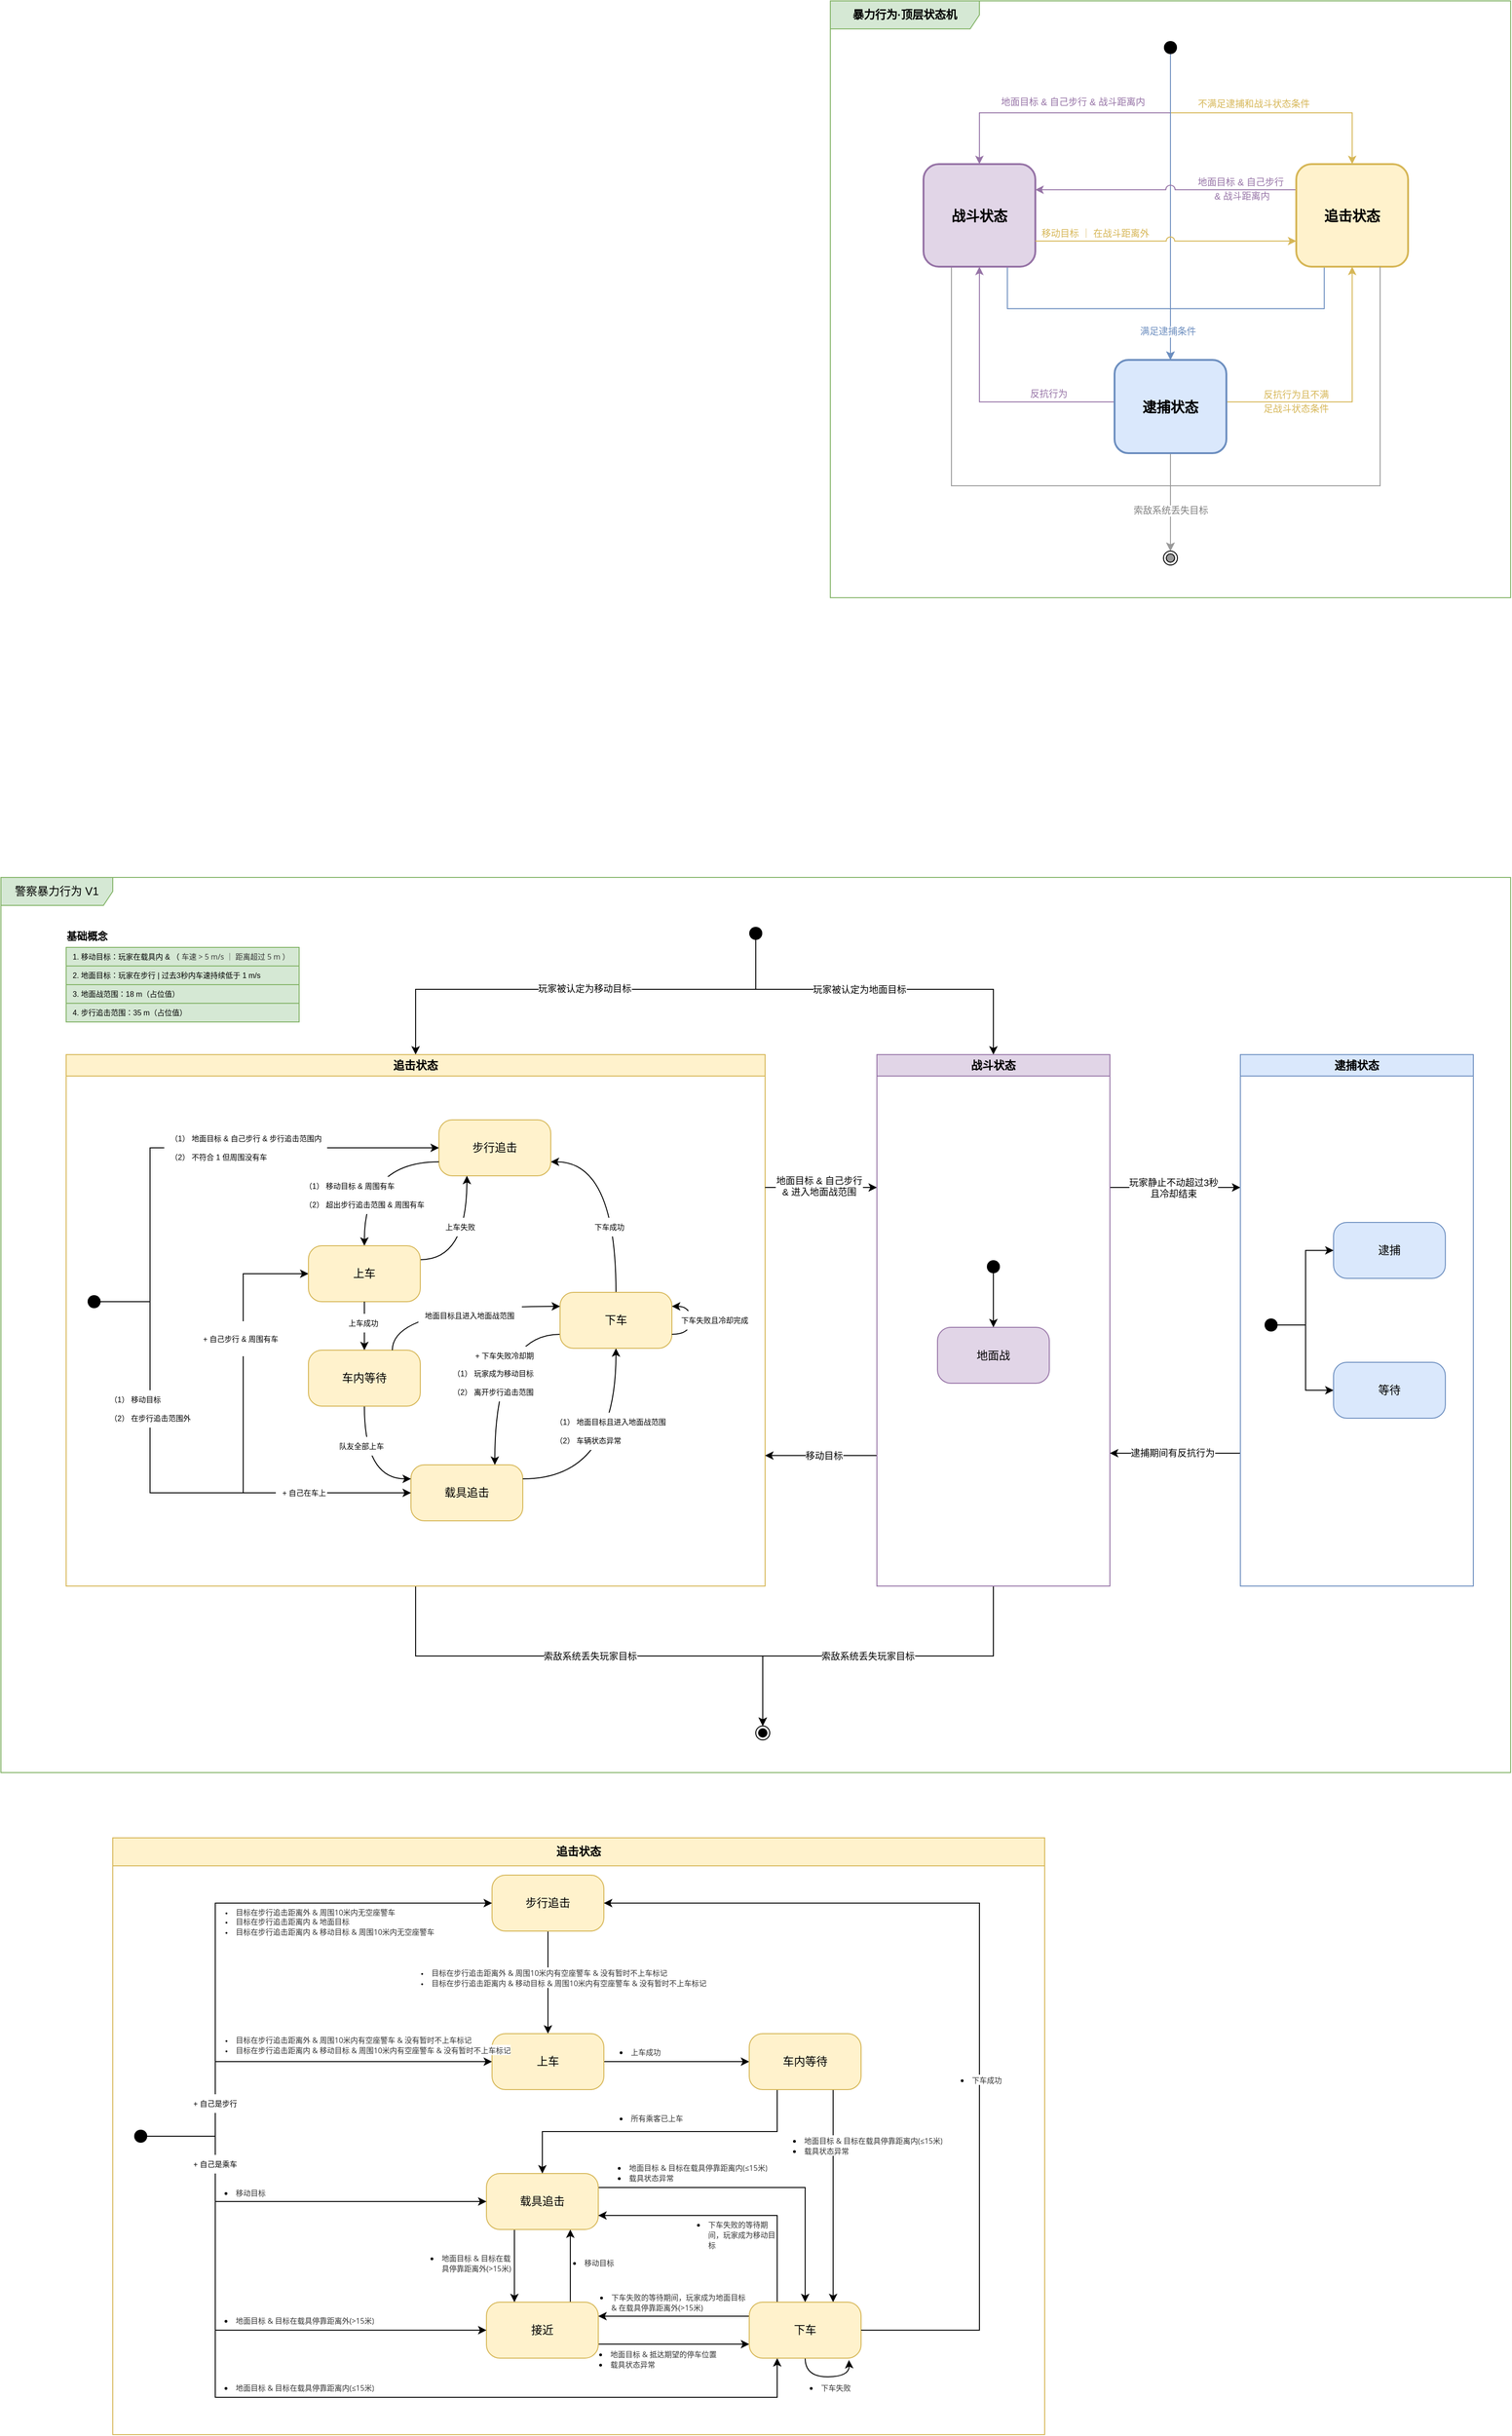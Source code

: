 <mxfile version="27.1.6">
  <diagram name="Page-1" id="58cdce13-f638-feb5-8d6f-7d28b1aa9fa0">
    <mxGraphModel dx="1388" dy="1208" grid="1" gridSize="10" guides="1" tooltips="1" connect="1" arrows="1" fold="1" page="1" pageScale="1" pageWidth="2000" pageHeight="2000" background="none" math="0" shadow="0">
      <root>
        <mxCell id="0" />
        <mxCell id="1" parent="0" />
        <mxCell id="SPNhzwns5_C6eNioYxGK-2" value="警察暴力行为 V1" style="shape=umlFrame;whiteSpace=wrap;html=1;pointerEvents=0;width=120;height=30;fillColor=#d5e8d4;strokeColor=#82b366;strokeWidth=1;swimlaneFillColor=default;perimeterSpacing=0;gradientColor=none;shadow=0;" parent="1" vertex="1">
          <mxGeometry x="340" y="980" width="1620" height="960" as="geometry" />
        </mxCell>
        <mxCell id="SPNhzwns5_C6eNioYxGK-37" style="edgeStyle=orthogonalEdgeStyle;rounded=0;orthogonalLoop=1;jettySize=auto;html=1;entryX=0.5;entryY=0;entryDx=0;entryDy=0;" parent="1" source="SPNhzwns5_C6eNioYxGK-3" target="SPNhzwns5_C6eNioYxGK-4" edge="1">
          <mxGeometry relative="1" as="geometry">
            <Array as="points">
              <mxPoint x="1150" y="1100" />
              <mxPoint x="785" y="1100" />
            </Array>
          </mxGeometry>
        </mxCell>
        <mxCell id="SPNhzwns5_C6eNioYxGK-38" value="玩家被认定为移动目标" style="edgeLabel;html=1;align=center;verticalAlign=middle;resizable=0;points=[];fontSize=10;" parent="SPNhzwns5_C6eNioYxGK-37" vertex="1" connectable="0">
          <mxGeometry x="-0.012" y="-2" relative="1" as="geometry">
            <mxPoint y="1" as="offset" />
          </mxGeometry>
        </mxCell>
        <mxCell id="SPNhzwns5_C6eNioYxGK-39" style="edgeStyle=orthogonalEdgeStyle;rounded=0;orthogonalLoop=1;jettySize=auto;html=1;" parent="1" source="SPNhzwns5_C6eNioYxGK-3" target="SPNhzwns5_C6eNioYxGK-6" edge="1">
          <mxGeometry relative="1" as="geometry">
            <Array as="points">
              <mxPoint x="1150" y="1040" />
              <mxPoint x="1150" y="1100" />
              <mxPoint x="1405" y="1100" />
            </Array>
          </mxGeometry>
        </mxCell>
        <mxCell id="SPNhzwns5_C6eNioYxGK-94" value="玩家被认定为地面目标" style="edgeLabel;html=1;align=center;verticalAlign=middle;resizable=0;points=[];fontSize=10;" parent="SPNhzwns5_C6eNioYxGK-39" vertex="1" connectable="0">
          <mxGeometry x="-0.111" y="1" relative="1" as="geometry">
            <mxPoint y="1" as="offset" />
          </mxGeometry>
        </mxCell>
        <mxCell id="SPNhzwns5_C6eNioYxGK-3" value="" style="shape=waypoint;sketch=0;fillStyle=solid;size=6;pointerEvents=1;points=[];fillColor=none;resizable=0;rotatable=0;perimeter=centerPerimeter;snapToPoint=1;strokeWidth=5;" parent="1" vertex="1">
          <mxGeometry x="1140" y="1030" width="20" height="20" as="geometry" />
        </mxCell>
        <mxCell id="SPNhzwns5_C6eNioYxGK-207" value="&lt;font style=&quot;font-size: 10px;&quot;&gt;索敌系统丢失玩家目标&lt;/font&gt;" style="edgeStyle=orthogonalEdgeStyle;rounded=0;orthogonalLoop=1;jettySize=auto;html=1;exitX=0.5;exitY=1;exitDx=0;exitDy=0;entryX=0.5;entryY=0;entryDx=0;entryDy=0;" parent="1" source="SPNhzwns5_C6eNioYxGK-4" target="SPNhzwns5_C6eNioYxGK-206" edge="1">
          <mxGeometry x="0.001" relative="1" as="geometry">
            <mxPoint as="offset" />
          </mxGeometry>
        </mxCell>
        <mxCell id="SPNhzwns5_C6eNioYxGK-4" value="追击状态" style="swimlane;whiteSpace=wrap;html=1;fillColor=#fff2cc;strokeColor=#d6b656;" parent="1" vertex="1">
          <mxGeometry x="410" y="1170" width="750" height="570" as="geometry">
            <mxRectangle x="280" y="1110" width="90" height="30" as="alternateBounds" />
          </mxGeometry>
        </mxCell>
        <mxCell id="SPNhzwns5_C6eNioYxGK-28" style="edgeStyle=orthogonalEdgeStyle;rounded=0;orthogonalLoop=1;jettySize=auto;html=1;entryX=0.5;entryY=0;entryDx=0;entryDy=0;exitX=1;exitY=0.75;exitDx=0;exitDy=0;curved=1;endArrow=none;startFill=1;startArrow=classic;" parent="SPNhzwns5_C6eNioYxGK-4" source="SPNhzwns5_C6eNioYxGK-10" target="SPNhzwns5_C6eNioYxGK-12" edge="1">
          <mxGeometry relative="1" as="geometry">
            <Array as="points">
              <mxPoint x="590" y="115" />
            </Array>
          </mxGeometry>
        </mxCell>
        <mxCell id="SPNhzwns5_C6eNioYxGK-10" value="步行追击" style="rounded=1;whiteSpace=wrap;html=1;arcSize=24;fillColor=#fff2cc;strokeColor=#d6b656;shadow=0;comic=0;labelBackgroundColor=none;fontFamily=Verdana;fontSize=12;align=center;" parent="SPNhzwns5_C6eNioYxGK-4" vertex="1">
          <mxGeometry x="400" y="70" width="120" height="60" as="geometry" />
        </mxCell>
        <mxCell id="SPNhzwns5_C6eNioYxGK-11" value="载具追击" style="rounded=1;whiteSpace=wrap;html=1;arcSize=24;fillColor=#fff2cc;strokeColor=#d6b656;shadow=0;comic=0;labelBackgroundColor=none;fontFamily=Verdana;fontSize=12;align=center;" parent="SPNhzwns5_C6eNioYxGK-4" vertex="1">
          <mxGeometry x="370" y="440" width="120" height="60" as="geometry" />
        </mxCell>
        <mxCell id="SPNhzwns5_C6eNioYxGK-29" style="edgeStyle=orthogonalEdgeStyle;rounded=0;orthogonalLoop=1;jettySize=auto;html=1;entryX=1;entryY=0.25;entryDx=0;entryDy=0;curved=1;exitX=0.5;exitY=1;exitDx=0;exitDy=0;endArrow=none;startFill=1;startArrow=classic;" parent="SPNhzwns5_C6eNioYxGK-4" source="SPNhzwns5_C6eNioYxGK-12" target="SPNhzwns5_C6eNioYxGK-11" edge="1">
          <mxGeometry relative="1" as="geometry" />
        </mxCell>
        <mxCell id="SPNhzwns5_C6eNioYxGK-171" style="edgeStyle=orthogonalEdgeStyle;rounded=0;orthogonalLoop=1;jettySize=auto;html=1;exitX=0;exitY=0.75;exitDx=0;exitDy=0;curved=1;entryX=0.75;entryY=0;entryDx=0;entryDy=0;" parent="SPNhzwns5_C6eNioYxGK-4" source="SPNhzwns5_C6eNioYxGK-12" target="SPNhzwns5_C6eNioYxGK-11" edge="1">
          <mxGeometry relative="1" as="geometry">
            <mxPoint x="440" y="440" as="targetPoint" />
            <Array as="points">
              <mxPoint x="460" y="300" />
            </Array>
          </mxGeometry>
        </mxCell>
        <mxCell id="SPNhzwns5_C6eNioYxGK-12" value="下车" style="rounded=1;whiteSpace=wrap;html=1;arcSize=24;fillColor=#fff2cc;strokeColor=#d6b656;shadow=0;comic=0;labelBackgroundColor=none;fontFamily=Verdana;fontSize=12;align=center;" parent="SPNhzwns5_C6eNioYxGK-4" vertex="1">
          <mxGeometry x="530" y="255" width="120" height="60" as="geometry" />
        </mxCell>
        <mxCell id="SPNhzwns5_C6eNioYxGK-17" style="edgeStyle=orthogonalEdgeStyle;rounded=0;orthogonalLoop=1;jettySize=auto;html=1;entryX=0;entryY=0.5;entryDx=0;entryDy=0;" parent="SPNhzwns5_C6eNioYxGK-4" source="SPNhzwns5_C6eNioYxGK-14" target="SPNhzwns5_C6eNioYxGK-11" edge="1">
          <mxGeometry relative="1" as="geometry">
            <Array as="points">
              <mxPoint x="90" y="265" />
              <mxPoint x="90" y="470" />
            </Array>
          </mxGeometry>
        </mxCell>
        <mxCell id="SPNhzwns5_C6eNioYxGK-33" style="edgeStyle=orthogonalEdgeStyle;rounded=0;orthogonalLoop=1;jettySize=auto;html=1;entryX=0;entryY=0.5;entryDx=0;entryDy=0;" parent="SPNhzwns5_C6eNioYxGK-4" source="SPNhzwns5_C6eNioYxGK-14" target="SPNhzwns5_C6eNioYxGK-10" edge="1">
          <mxGeometry relative="1" as="geometry">
            <Array as="points">
              <mxPoint x="90" y="265" />
              <mxPoint x="90" y="100" />
            </Array>
          </mxGeometry>
        </mxCell>
        <mxCell id="SPNhzwns5_C6eNioYxGK-181" style="edgeStyle=orthogonalEdgeStyle;rounded=0;orthogonalLoop=1;jettySize=auto;html=1;entryX=0;entryY=0.5;entryDx=0;entryDy=0;" parent="SPNhzwns5_C6eNioYxGK-4" source="SPNhzwns5_C6eNioYxGK-14" target="SPNhzwns5_C6eNioYxGK-13" edge="1">
          <mxGeometry relative="1" as="geometry">
            <Array as="points">
              <mxPoint x="90" y="265" />
              <mxPoint x="90" y="470" />
              <mxPoint x="190" y="470" />
              <mxPoint x="190" y="235" />
            </Array>
          </mxGeometry>
        </mxCell>
        <mxCell id="SPNhzwns5_C6eNioYxGK-14" value="" style="shape=waypoint;sketch=0;fillStyle=solid;size=6;pointerEvents=1;points=[];fillColor=none;resizable=0;rotatable=0;perimeter=centerPerimeter;snapToPoint=1;strokeWidth=5;" parent="SPNhzwns5_C6eNioYxGK-4" vertex="1">
          <mxGeometry x="20" y="255" width="20" height="20" as="geometry" />
        </mxCell>
        <mxCell id="SPNhzwns5_C6eNioYxGK-32" style="edgeStyle=orthogonalEdgeStyle;rounded=0;orthogonalLoop=1;jettySize=auto;html=1;curved=1;exitX=0.5;exitY=0;exitDx=0;exitDy=0;startArrow=classic;startFill=1;endArrow=none;entryX=0;entryY=0.75;entryDx=0;entryDy=0;" parent="SPNhzwns5_C6eNioYxGK-4" source="SPNhzwns5_C6eNioYxGK-13" target="SPNhzwns5_C6eNioYxGK-10" edge="1">
          <mxGeometry relative="1" as="geometry">
            <mxPoint x="360" y="110" as="targetPoint" />
            <Array as="points">
              <mxPoint x="320" y="115" />
            </Array>
          </mxGeometry>
        </mxCell>
        <mxCell id="SPNhzwns5_C6eNioYxGK-168" style="edgeStyle=orthogonalEdgeStyle;rounded=0;orthogonalLoop=1;jettySize=auto;html=1;exitX=1;exitY=0.25;exitDx=0;exitDy=0;entryX=0.25;entryY=1;entryDx=0;entryDy=0;curved=1;" parent="SPNhzwns5_C6eNioYxGK-4" source="SPNhzwns5_C6eNioYxGK-13" target="SPNhzwns5_C6eNioYxGK-10" edge="1">
          <mxGeometry relative="1" as="geometry" />
        </mxCell>
        <mxCell id="SPNhzwns5_C6eNioYxGK-13" value="上车" style="rounded=1;whiteSpace=wrap;html=1;arcSize=24;fillColor=#fff2cc;strokeColor=#d6b656;shadow=0;comic=0;labelBackgroundColor=none;fontFamily=Verdana;fontSize=12;align=center;" parent="SPNhzwns5_C6eNioYxGK-4" vertex="1">
          <mxGeometry x="260" y="205" width="120" height="60" as="geometry" />
        </mxCell>
        <mxCell id="SPNhzwns5_C6eNioYxGK-123" value="" style="shape=table;startSize=0;container=1;collapsible=0;childLayout=tableLayout;fontSize=6;fillColor=default;strokeColor=none;spacing=0;spacingTop=0;html=1;swimlaneFillColor=none;rounded=1;gradientColor=none;fillStyle=auto;" parent="SPNhzwns5_C6eNioYxGK-4" vertex="1">
          <mxGeometry x="249" y="131" width="140" height="40" as="geometry" />
        </mxCell>
        <mxCell id="SPNhzwns5_C6eNioYxGK-124" value="" style="shape=tableRow;horizontal=0;startSize=0;swimlaneHead=0;swimlaneBody=0;strokeColor=inherit;top=0;left=0;bottom=0;right=0;collapsible=0;dropTarget=0;fillColor=none;points=[[0,0.5],[1,0.5]];portConstraint=eastwest;fontSize=16;" parent="SPNhzwns5_C6eNioYxGK-123" vertex="1">
          <mxGeometry width="140" height="20" as="geometry" />
        </mxCell>
        <mxCell id="SPNhzwns5_C6eNioYxGK-125" value="（1） 移动目标 &amp;amp; 周围有车" style="shape=partialRectangle;html=1;whiteSpace=wrap;connectable=0;strokeColor=inherit;overflow=hidden;fillColor=none;top=0;left=0;bottom=0;right=0;pointerEvents=1;fontSize=8;align=left;spacingLeft=5;spacingBottom=0;labelBorderColor=none;labelBackgroundColor=none;" parent="SPNhzwns5_C6eNioYxGK-124" vertex="1">
          <mxGeometry width="140" height="20" as="geometry">
            <mxRectangle width="140" height="20" as="alternateBounds" />
          </mxGeometry>
        </mxCell>
        <mxCell id="SPNhzwns5_C6eNioYxGK-126" value="" style="shape=tableRow;horizontal=0;startSize=0;swimlaneHead=0;swimlaneBody=0;strokeColor=inherit;top=0;left=0;bottom=0;right=0;collapsible=0;dropTarget=0;fillColor=none;points=[[0,0.5],[1,0.5]];portConstraint=eastwest;fontSize=16;" parent="SPNhzwns5_C6eNioYxGK-123" vertex="1">
          <mxGeometry y="20" width="140" height="20" as="geometry" />
        </mxCell>
        <mxCell id="SPNhzwns5_C6eNioYxGK-127" value="（2） 超出步行追击范围 &amp;amp; 周围有车" style="shape=partialRectangle;html=1;whiteSpace=wrap;connectable=0;strokeColor=inherit;overflow=hidden;fillColor=none;top=0;left=0;bottom=0;right=0;pointerEvents=1;fontSize=8;align=left;spacingLeft=5;spacingBottom=0;labelBorderColor=none;labelBackgroundColor=none;" parent="SPNhzwns5_C6eNioYxGK-126" vertex="1">
          <mxGeometry width="140" height="20" as="geometry">
            <mxRectangle width="140" height="20" as="alternateBounds" />
          </mxGeometry>
        </mxCell>
        <mxCell id="SPNhzwns5_C6eNioYxGK-73" value="" style="shape=table;startSize=0;container=1;collapsible=0;childLayout=tableLayout;fontSize=6;fillColor=default;strokeColor=none;spacing=0;spacingTop=0;html=1;swimlaneFillColor=none;rounded=1;gradientColor=none;fillStyle=auto;" parent="SPNhzwns5_C6eNioYxGK-4" vertex="1">
          <mxGeometry x="518" y="384" width="160" height="40" as="geometry" />
        </mxCell>
        <mxCell id="SPNhzwns5_C6eNioYxGK-74" value="" style="shape=tableRow;horizontal=0;startSize=0;swimlaneHead=0;swimlaneBody=0;strokeColor=inherit;top=0;left=0;bottom=0;right=0;collapsible=0;dropTarget=0;fillColor=none;points=[[0,0.5],[1,0.5]];portConstraint=eastwest;fontSize=16;" parent="SPNhzwns5_C6eNioYxGK-73" vertex="1">
          <mxGeometry width="160" height="20" as="geometry" />
        </mxCell>
        <mxCell id="SPNhzwns5_C6eNioYxGK-75" value="（1） 地面目标且进入地面战范围" style="shape=partialRectangle;html=1;whiteSpace=wrap;connectable=0;strokeColor=inherit;overflow=hidden;fillColor=none;top=0;left=0;bottom=0;right=0;pointerEvents=1;fontSize=8;align=left;spacingLeft=5;spacingBottom=0;labelBorderColor=none;labelBackgroundColor=none;" parent="SPNhzwns5_C6eNioYxGK-74" vertex="1">
          <mxGeometry width="160" height="20" as="geometry">
            <mxRectangle width="160" height="20" as="alternateBounds" />
          </mxGeometry>
        </mxCell>
        <mxCell id="SPNhzwns5_C6eNioYxGK-76" value="" style="shape=tableRow;horizontal=0;startSize=0;swimlaneHead=0;swimlaneBody=0;strokeColor=inherit;top=0;left=0;bottom=0;right=0;collapsible=0;dropTarget=0;fillColor=none;points=[[0,0.5],[1,0.5]];portConstraint=eastwest;fontSize=16;" parent="SPNhzwns5_C6eNioYxGK-73" vertex="1">
          <mxGeometry y="20" width="160" height="20" as="geometry" />
        </mxCell>
        <mxCell id="SPNhzwns5_C6eNioYxGK-77" value="（2） 车辆状态异常" style="shape=partialRectangle;html=1;whiteSpace=wrap;connectable=0;strokeColor=inherit;overflow=hidden;fillColor=none;top=0;left=0;bottom=0;right=0;pointerEvents=1;fontSize=8;align=left;spacingLeft=5;spacingBottom=0;labelBorderColor=none;labelBackgroundColor=none;" parent="SPNhzwns5_C6eNioYxGK-76" vertex="1">
          <mxGeometry width="160" height="20" as="geometry">
            <mxRectangle width="160" height="20" as="alternateBounds" />
          </mxGeometry>
        </mxCell>
        <mxCell id="SPNhzwns5_C6eNioYxGK-169" value="上车失败" style="shape=partialRectangle;html=1;whiteSpace=wrap;connectable=0;strokeColor=inherit;overflow=hidden;fillColor=default;top=0;left=0;bottom=0;right=0;pointerEvents=1;fontSize=8;align=left;spacingLeft=5;spacingBottom=0;labelBorderColor=none;labelBackgroundColor=none;" parent="SPNhzwns5_C6eNioYxGK-4" vertex="1">
          <mxGeometry x="400" y="175" width="40" height="20" as="geometry">
            <mxRectangle width="140" height="20" as="alternateBounds" />
          </mxGeometry>
        </mxCell>
        <mxCell id="SPNhzwns5_C6eNioYxGK-170" value="下车成功" style="shape=partialRectangle;html=1;whiteSpace=wrap;connectable=0;strokeColor=inherit;overflow=hidden;fillColor=default;top=0;left=0;bottom=0;right=0;pointerEvents=1;fontSize=8;align=left;spacingLeft=5;spacingBottom=0;labelBorderColor=none;labelBackgroundColor=none;" parent="SPNhzwns5_C6eNioYxGK-4" vertex="1">
          <mxGeometry x="560" y="175" width="40" height="20" as="geometry">
            <mxRectangle width="140" height="20" as="alternateBounds" />
          </mxGeometry>
        </mxCell>
        <mxCell id="SPNhzwns5_C6eNioYxGK-188" value="" style="shape=table;startSize=0;container=1;collapsible=0;childLayout=tableLayout;fontSize=6;fillColor=default;strokeColor=none;spacing=0;spacingTop=0;html=1;swimlaneFillColor=none;rounded=1;gradientColor=none;fillStyle=auto;" parent="SPNhzwns5_C6eNioYxGK-4" vertex="1">
          <mxGeometry x="140" y="286" width="93" height="37.5" as="geometry" />
        </mxCell>
        <mxCell id="SPNhzwns5_C6eNioYxGK-189" value="" style="shape=tableRow;horizontal=0;startSize=0;swimlaneHead=0;swimlaneBody=0;strokeColor=inherit;top=0;left=0;bottom=0;right=0;collapsible=0;dropTarget=0;fillColor=none;points=[[0,0.5],[1,0.5]];portConstraint=eastwest;fontSize=16;" parent="SPNhzwns5_C6eNioYxGK-188" vertex="1">
          <mxGeometry width="93" height="38" as="geometry" />
        </mxCell>
        <mxCell id="SPNhzwns5_C6eNioYxGK-190" value="+ 自己步行 &amp;amp; 周围有车" style="shape=partialRectangle;html=1;whiteSpace=wrap;connectable=0;strokeColor=inherit;overflow=hidden;fillColor=none;top=0;left=0;bottom=0;right=0;pointerEvents=1;fontSize=8;align=left;spacingLeft=5;spacingBottom=0;labelBorderColor=none;labelBackgroundColor=none;" parent="SPNhzwns5_C6eNioYxGK-189" vertex="1">
          <mxGeometry width="93" height="38" as="geometry">
            <mxRectangle width="93" height="38" as="alternateBounds" />
          </mxGeometry>
        </mxCell>
        <mxCell id="SPNhzwns5_C6eNioYxGK-200" style="edgeStyle=orthogonalEdgeStyle;rounded=0;orthogonalLoop=1;jettySize=auto;html=1;exitX=1;exitY=0.75;exitDx=0;exitDy=0;entryX=1;entryY=0.25;entryDx=0;entryDy=0;curved=1;" parent="SPNhzwns5_C6eNioYxGK-4" source="SPNhzwns5_C6eNioYxGK-12" target="SPNhzwns5_C6eNioYxGK-12" edge="1">
          <mxGeometry relative="1" as="geometry">
            <Array as="points">
              <mxPoint x="670" y="300" />
              <mxPoint x="670" y="270" />
            </Array>
          </mxGeometry>
        </mxCell>
        <mxCell id="SPNhzwns5_C6eNioYxGK-41" style="edgeStyle=orthogonalEdgeStyle;rounded=0;orthogonalLoop=1;jettySize=auto;html=1;exitX=1;exitY=0.25;exitDx=0;exitDy=0;entryX=0;entryY=0.25;entryDx=0;entryDy=0;" parent="1" source="SPNhzwns5_C6eNioYxGK-6" target="SPNhzwns5_C6eNioYxGK-7" edge="1">
          <mxGeometry relative="1" as="geometry" />
        </mxCell>
        <mxCell id="SPNhzwns5_C6eNioYxGK-42" value="玩家静止不动超过3秒&lt;br&gt;且冷却结束" style="edgeLabel;html=1;align=center;verticalAlign=middle;resizable=0;points=[];fontSize=10;" parent="SPNhzwns5_C6eNioYxGK-41" vertex="1" connectable="0">
          <mxGeometry x="-0.045" y="1" relative="1" as="geometry">
            <mxPoint x="1" y="1" as="offset" />
          </mxGeometry>
        </mxCell>
        <mxCell id="SPNhzwns5_C6eNioYxGK-51" style="edgeStyle=orthogonalEdgeStyle;rounded=0;orthogonalLoop=1;jettySize=auto;html=1;entryX=1;entryY=0.25;entryDx=0;entryDy=0;startArrow=classic;startFill=1;endArrow=none;exitX=0;exitY=0.25;exitDx=0;exitDy=0;" parent="1" source="SPNhzwns5_C6eNioYxGK-6" target="SPNhzwns5_C6eNioYxGK-4" edge="1">
          <mxGeometry relative="1" as="geometry">
            <Array as="points">
              <mxPoint x="1170" y="1313" />
              <mxPoint x="1140" y="1313" />
            </Array>
          </mxGeometry>
        </mxCell>
        <mxCell id="SPNhzwns5_C6eNioYxGK-54" value="地面目标 &amp; 自己步行&#xa;&amp; 进入地面战范围" style="edgeLabel;align=center;verticalAlign=middle;resizable=0;points=[];fontSize=10;" parent="SPNhzwns5_C6eNioYxGK-51" vertex="1" connectable="0">
          <mxGeometry x="-0.334" y="-2" relative="1" as="geometry">
            <mxPoint x="-22" as="offset" />
          </mxGeometry>
        </mxCell>
        <mxCell id="SPNhzwns5_C6eNioYxGK-58" style="edgeStyle=orthogonalEdgeStyle;rounded=0;orthogonalLoop=1;jettySize=auto;html=1;exitX=0;exitY=0.75;exitDx=0;exitDy=0;" parent="1" source="SPNhzwns5_C6eNioYxGK-6" edge="1">
          <mxGeometry relative="1" as="geometry">
            <mxPoint x="1280" y="1707.5" as="sourcePoint" />
            <mxPoint x="1160" y="1600" as="targetPoint" />
            <Array as="points">
              <mxPoint x="1280" y="1600" />
            </Array>
          </mxGeometry>
        </mxCell>
        <mxCell id="SPNhzwns5_C6eNioYxGK-92" value="移动目标" style="edgeLabel;html=1;align=center;verticalAlign=middle;resizable=0;points=[];fontSize=10;" parent="SPNhzwns5_C6eNioYxGK-58" vertex="1" connectable="0">
          <mxGeometry x="0.514" y="-1" relative="1" as="geometry">
            <mxPoint x="33" y="1" as="offset" />
          </mxGeometry>
        </mxCell>
        <mxCell id="SPNhzwns5_C6eNioYxGK-208" style="edgeStyle=orthogonalEdgeStyle;rounded=0;orthogonalLoop=1;jettySize=auto;html=1;exitX=0.5;exitY=1;exitDx=0;exitDy=0;entryX=0.5;entryY=0;entryDx=0;entryDy=0;" parent="1" source="SPNhzwns5_C6eNioYxGK-6" target="SPNhzwns5_C6eNioYxGK-206" edge="1">
          <mxGeometry relative="1" as="geometry" />
        </mxCell>
        <mxCell id="SPNhzwns5_C6eNioYxGK-209" value="&lt;span&gt;索敌系统丢失玩家目标&lt;/span&gt;" style="edgeLabel;html=1;align=center;verticalAlign=middle;resizable=0;points=[];fontSize=10;" parent="SPNhzwns5_C6eNioYxGK-208" vertex="1" connectable="0">
          <mxGeometry x="0.059" relative="1" as="geometry">
            <mxPoint as="offset" />
          </mxGeometry>
        </mxCell>
        <mxCell id="SPNhzwns5_C6eNioYxGK-6" value="战斗状态" style="swimlane;whiteSpace=wrap;html=1;fillColor=#e1d5e7;strokeColor=#9673a6;" parent="1" vertex="1">
          <mxGeometry x="1280" y="1170" width="250" height="570" as="geometry" />
        </mxCell>
        <mxCell id="SPNhzwns5_C6eNioYxGK-35" value="地面战" style="rounded=1;whiteSpace=wrap;html=1;arcSize=24;fillColor=#e1d5e7;strokeColor=#9673a6;shadow=0;comic=0;labelBackgroundColor=none;fontFamily=Verdana;fontSize=12;align=center;" parent="SPNhzwns5_C6eNioYxGK-6" vertex="1">
          <mxGeometry x="65" y="292.5" width="120" height="60" as="geometry" />
        </mxCell>
        <mxCell id="SPNhzwns5_C6eNioYxGK-108" style="edgeStyle=orthogonalEdgeStyle;rounded=0;orthogonalLoop=1;jettySize=auto;html=1;entryX=0.5;entryY=0;entryDx=0;entryDy=0;" parent="SPNhzwns5_C6eNioYxGK-6" source="SPNhzwns5_C6eNioYxGK-107" target="SPNhzwns5_C6eNioYxGK-35" edge="1">
          <mxGeometry relative="1" as="geometry" />
        </mxCell>
        <mxCell id="SPNhzwns5_C6eNioYxGK-107" value="" style="shape=waypoint;sketch=0;fillStyle=solid;size=6;pointerEvents=1;points=[];fillColor=none;resizable=0;rotatable=0;perimeter=centerPerimeter;snapToPoint=1;strokeWidth=5;fontSize=1;" parent="SPNhzwns5_C6eNioYxGK-6" vertex="1">
          <mxGeometry x="115" y="217.5" width="20" height="20" as="geometry" />
        </mxCell>
        <mxCell id="SPNhzwns5_C6eNioYxGK-55" style="edgeStyle=orthogonalEdgeStyle;rounded=0;orthogonalLoop=1;jettySize=auto;html=1;exitX=0;exitY=0.75;exitDx=0;exitDy=0;entryX=1;entryY=0.75;entryDx=0;entryDy=0;" parent="1" source="SPNhzwns5_C6eNioYxGK-7" target="SPNhzwns5_C6eNioYxGK-6" edge="1">
          <mxGeometry relative="1" as="geometry" />
        </mxCell>
        <mxCell id="SPNhzwns5_C6eNioYxGK-56" value="逮捕期间有反抗行为" style="edgeLabel;html=1;align=center;verticalAlign=middle;resizable=0;points=[];fontSize=10;" parent="SPNhzwns5_C6eNioYxGK-55" vertex="1" connectable="0">
          <mxGeometry x="0.045" relative="1" as="geometry">
            <mxPoint y="-1" as="offset" />
          </mxGeometry>
        </mxCell>
        <mxCell id="SPNhzwns5_C6eNioYxGK-7" value="逮捕状态" style="swimlane;whiteSpace=wrap;html=1;fillColor=#dae8fc;strokeColor=#6c8ebf;" parent="1" vertex="1">
          <mxGeometry x="1670" y="1170" width="250" height="570" as="geometry" />
        </mxCell>
        <mxCell id="SPNhzwns5_C6eNioYxGK-36" value="逮捕" style="rounded=1;whiteSpace=wrap;html=1;arcSize=24;fillColor=#dae8fc;strokeColor=#6c8ebf;shadow=0;comic=0;labelBackgroundColor=none;fontFamily=Verdana;fontSize=12;align=center;" parent="SPNhzwns5_C6eNioYxGK-7" vertex="1">
          <mxGeometry x="100" y="180" width="120" height="60" as="geometry" />
        </mxCell>
        <mxCell id="SPNhzwns5_C6eNioYxGK-165" style="edgeStyle=orthogonalEdgeStyle;rounded=0;orthogonalLoop=1;jettySize=auto;html=1;entryX=0;entryY=0.5;entryDx=0;entryDy=0;" parent="SPNhzwns5_C6eNioYxGK-7" source="SPNhzwns5_C6eNioYxGK-109" target="SPNhzwns5_C6eNioYxGK-36" edge="1">
          <mxGeometry relative="1" as="geometry">
            <Array as="points">
              <mxPoint x="70" y="290" />
              <mxPoint x="70" y="210" />
            </Array>
          </mxGeometry>
        </mxCell>
        <mxCell id="SPNhzwns5_C6eNioYxGK-166" style="edgeStyle=orthogonalEdgeStyle;rounded=0;orthogonalLoop=1;jettySize=auto;html=1;entryX=0;entryY=0.5;entryDx=0;entryDy=0;" parent="SPNhzwns5_C6eNioYxGK-7" source="SPNhzwns5_C6eNioYxGK-109" target="SPNhzwns5_C6eNioYxGK-163" edge="1">
          <mxGeometry relative="1" as="geometry">
            <Array as="points">
              <mxPoint x="70" y="290" />
              <mxPoint x="70" y="360" />
            </Array>
          </mxGeometry>
        </mxCell>
        <mxCell id="SPNhzwns5_C6eNioYxGK-109" value="" style="shape=waypoint;sketch=0;fillStyle=solid;size=6;pointerEvents=1;points=[];fillColor=none;resizable=0;rotatable=0;perimeter=centerPerimeter;snapToPoint=1;strokeWidth=5;" parent="SPNhzwns5_C6eNioYxGK-7" vertex="1">
          <mxGeometry x="23" y="280" width="20" height="20" as="geometry" />
        </mxCell>
        <mxCell id="SPNhzwns5_C6eNioYxGK-163" value="等待" style="rounded=1;whiteSpace=wrap;html=1;arcSize=24;fillColor=#dae8fc;strokeColor=#6c8ebf;shadow=0;comic=0;labelBackgroundColor=none;fontFamily=Verdana;fontSize=12;align=center;" parent="SPNhzwns5_C6eNioYxGK-7" vertex="1">
          <mxGeometry x="100" y="330" width="120" height="60" as="geometry" />
        </mxCell>
        <mxCell id="SPNhzwns5_C6eNioYxGK-97" value="" style="shape=table;startSize=0;container=1;collapsible=0;childLayout=tableLayout;fontSize=6;fillColor=#d5e8d4;strokeColor=#82b366;spacing=0;spacingTop=0;html=1;swimlaneFillColor=none;rounded=1;fillStyle=auto;" parent="1" vertex="1">
          <mxGeometry x="410" y="1055" width="250" height="80" as="geometry" />
        </mxCell>
        <mxCell id="SPNhzwns5_C6eNioYxGK-98" value="" style="shape=tableRow;horizontal=0;startSize=0;swimlaneHead=0;swimlaneBody=0;strokeColor=inherit;top=0;left=0;bottom=0;right=0;collapsible=0;dropTarget=0;fillColor=none;points=[[0,0.5],[1,0.5]];portConstraint=eastwest;fontSize=16;" parent="SPNhzwns5_C6eNioYxGK-97" vertex="1">
          <mxGeometry width="250" height="20" as="geometry" />
        </mxCell>
        <mxCell id="SPNhzwns5_C6eNioYxGK-99" value="1. 移动目标：玩家在载具内 &amp;amp; （&amp;nbsp;&lt;span style=&quot;white-space-collapse: preserve; caret-color: rgb(0, 122, 255); color: rgb(51, 51, 51); font-family: &amp;quot;Open Sans&amp;quot;, &amp;quot;Clear Sans&amp;quot;, &amp;quot;Helvetica Neue&amp;quot;, Helvetica, Arial, &amp;quot;Segoe UI Emoji&amp;quot;, sans-serif; orphans: 4;&quot;&gt;车速 &amp;gt; 5 m/s ｜ 距离超过 5 m ）&lt;/span&gt;" style="shape=partialRectangle;html=1;whiteSpace=wrap;connectable=0;strokeColor=inherit;overflow=hidden;fillColor=none;top=0;left=0;bottom=0;right=0;pointerEvents=1;fontSize=8;align=left;spacingLeft=5;spacingBottom=0;labelBorderColor=none;labelBackgroundColor=none;" parent="SPNhzwns5_C6eNioYxGK-98" vertex="1">
          <mxGeometry width="250" height="20" as="geometry">
            <mxRectangle width="250" height="20" as="alternateBounds" />
          </mxGeometry>
        </mxCell>
        <mxCell id="SPNhzwns5_C6eNioYxGK-100" value="" style="shape=tableRow;horizontal=0;startSize=0;swimlaneHead=0;swimlaneBody=0;strokeColor=inherit;top=0;left=0;bottom=0;right=0;collapsible=0;dropTarget=0;fillColor=none;points=[[0,0.5],[1,0.5]];portConstraint=eastwest;fontSize=16;" parent="SPNhzwns5_C6eNioYxGK-97" vertex="1">
          <mxGeometry y="20" width="250" height="20" as="geometry" />
        </mxCell>
        <mxCell id="SPNhzwns5_C6eNioYxGK-101" value="2. 地面目标：玩家在步行 | 过去3秒内车速持续低于 1 m/s" style="shape=partialRectangle;html=1;whiteSpace=wrap;connectable=0;strokeColor=inherit;overflow=hidden;fillColor=none;top=0;left=0;bottom=0;right=0;pointerEvents=1;fontSize=8;align=left;spacingLeft=5;spacingBottom=0;labelBorderColor=none;labelBackgroundColor=none;" parent="SPNhzwns5_C6eNioYxGK-100" vertex="1">
          <mxGeometry width="250" height="20" as="geometry">
            <mxRectangle width="250" height="20" as="alternateBounds" />
          </mxGeometry>
        </mxCell>
        <mxCell id="SPNhzwns5_C6eNioYxGK-102" style="shape=tableRow;horizontal=0;startSize=0;swimlaneHead=0;swimlaneBody=0;strokeColor=inherit;top=0;left=0;bottom=0;right=0;collapsible=0;dropTarget=0;fillColor=none;points=[[0,0.5],[1,0.5]];portConstraint=eastwest;fontSize=16;" parent="SPNhzwns5_C6eNioYxGK-97" vertex="1">
          <mxGeometry y="40" width="250" height="20" as="geometry" />
        </mxCell>
        <mxCell id="SPNhzwns5_C6eNioYxGK-103" value="3. 地面战范围：18 m（占位值）" style="shape=partialRectangle;html=1;whiteSpace=wrap;connectable=0;strokeColor=inherit;overflow=hidden;fillColor=none;top=0;left=0;bottom=0;right=0;pointerEvents=1;fontSize=8;align=left;spacingLeft=5;spacingBottom=0;labelBorderColor=none;labelBackgroundColor=none;" parent="SPNhzwns5_C6eNioYxGK-102" vertex="1">
          <mxGeometry width="250" height="20" as="geometry">
            <mxRectangle width="250" height="20" as="alternateBounds" />
          </mxGeometry>
        </mxCell>
        <mxCell id="SPNhzwns5_C6eNioYxGK-111" style="shape=tableRow;horizontal=0;startSize=0;swimlaneHead=0;swimlaneBody=0;strokeColor=inherit;top=0;left=0;bottom=0;right=0;collapsible=0;dropTarget=0;fillColor=none;points=[[0,0.5],[1,0.5]];portConstraint=eastwest;fontSize=16;" parent="SPNhzwns5_C6eNioYxGK-97" vertex="1">
          <mxGeometry y="60" width="250" height="20" as="geometry" />
        </mxCell>
        <mxCell id="SPNhzwns5_C6eNioYxGK-112" value="4. 步行追击范围：35 m（占位值）" style="shape=partialRectangle;html=1;whiteSpace=wrap;connectable=0;strokeColor=inherit;overflow=hidden;fillColor=none;top=0;left=0;bottom=0;right=0;pointerEvents=1;fontSize=8;align=left;spacingLeft=5;spacingBottom=0;labelBorderColor=none;labelBackgroundColor=none;" parent="SPNhzwns5_C6eNioYxGK-111" vertex="1">
          <mxGeometry width="250" height="20" as="geometry">
            <mxRectangle width="250" height="20" as="alternateBounds" />
          </mxGeometry>
        </mxCell>
        <mxCell id="SPNhzwns5_C6eNioYxGK-106" value="基础概念" style="text;strokeColor=none;fillColor=none;html=1;fontSize=11;fontStyle=1;verticalAlign=middle;align=center;" parent="1" vertex="1">
          <mxGeometry x="382" y="1023" width="100" height="40" as="geometry" />
        </mxCell>
        <mxCell id="SPNhzwns5_C6eNioYxGK-113" value="" style="shape=table;startSize=0;container=1;collapsible=0;childLayout=tableLayout;fontSize=6;fillColor=default;strokeColor=none;spacing=0;spacingTop=0;html=1;swimlaneFillColor=none;rounded=1;gradientColor=none;fillStyle=auto;" parent="1" vertex="1">
          <mxGeometry x="515.25" y="1250" width="174.75" height="40" as="geometry" />
        </mxCell>
        <mxCell id="SPNhzwns5_C6eNioYxGK-114" value="" style="shape=tableRow;horizontal=0;startSize=0;swimlaneHead=0;swimlaneBody=0;strokeColor=inherit;top=0;left=0;bottom=0;right=0;collapsible=0;dropTarget=0;fillColor=none;points=[[0,0.5],[1,0.5]];portConstraint=eastwest;fontSize=16;" parent="SPNhzwns5_C6eNioYxGK-113" vertex="1">
          <mxGeometry width="174.75" height="20" as="geometry" />
        </mxCell>
        <mxCell id="SPNhzwns5_C6eNioYxGK-115" value="（1） 地面目标 &amp;amp; 自己步行 &amp;amp; 步行追击范围内" style="shape=partialRectangle;html=1;whiteSpace=wrap;connectable=0;strokeColor=inherit;overflow=hidden;fillColor=none;top=0;left=0;bottom=0;right=0;pointerEvents=1;fontSize=8;align=left;spacingLeft=5;spacingBottom=0;labelBorderColor=none;labelBackgroundColor=none;" parent="SPNhzwns5_C6eNioYxGK-114" vertex="1">
          <mxGeometry width="175" height="20" as="geometry">
            <mxRectangle width="175" height="20" as="alternateBounds" />
          </mxGeometry>
        </mxCell>
        <mxCell id="SPNhzwns5_C6eNioYxGK-179" style="shape=tableRow;horizontal=0;startSize=0;swimlaneHead=0;swimlaneBody=0;strokeColor=inherit;top=0;left=0;bottom=0;right=0;collapsible=0;dropTarget=0;fillColor=none;points=[[0,0.5],[1,0.5]];portConstraint=eastwest;fontSize=16;" parent="SPNhzwns5_C6eNioYxGK-113" vertex="1">
          <mxGeometry y="20" width="174.75" height="20" as="geometry" />
        </mxCell>
        <mxCell id="SPNhzwns5_C6eNioYxGK-180" value="（2） 不符合 1 但周围没有车" style="shape=partialRectangle;html=1;whiteSpace=wrap;connectable=0;strokeColor=inherit;overflow=hidden;fillColor=none;top=0;left=0;bottom=0;right=0;pointerEvents=1;fontSize=8;align=left;spacingLeft=5;spacingBottom=0;labelBorderColor=none;labelBackgroundColor=none;" parent="SPNhzwns5_C6eNioYxGK-179" vertex="1">
          <mxGeometry width="175" height="20" as="geometry">
            <mxRectangle width="175" height="20" as="alternateBounds" />
          </mxGeometry>
        </mxCell>
        <mxCell id="SPNhzwns5_C6eNioYxGK-140" style="edgeStyle=orthogonalEdgeStyle;rounded=0;orthogonalLoop=1;jettySize=auto;html=1;entryX=0;entryY=0.25;entryDx=0;entryDy=0;curved=1;exitX=0.5;exitY=1;exitDx=0;exitDy=0;" parent="1" source="SPNhzwns5_C6eNioYxGK-134" target="SPNhzwns5_C6eNioYxGK-11" edge="1">
          <mxGeometry relative="1" as="geometry" />
        </mxCell>
        <mxCell id="SPNhzwns5_C6eNioYxGK-134" value="车内等待" style="rounded=1;whiteSpace=wrap;html=1;arcSize=24;fillColor=#fff2cc;strokeColor=#d6b656;shadow=0;comic=0;labelBackgroundColor=none;fontFamily=Verdana;fontSize=12;align=center;" parent="1" vertex="1">
          <mxGeometry x="670" y="1487" width="120" height="60" as="geometry" />
        </mxCell>
        <mxCell id="SPNhzwns5_C6eNioYxGK-141" value="" style="shape=table;startSize=0;container=1;collapsible=0;childLayout=tableLayout;fontSize=6;fillColor=default;strokeColor=none;spacing=0;spacingTop=0;html=1;swimlaneFillColor=none;rounded=1;gradientColor=none;fillStyle=auto;" parent="1" vertex="1">
          <mxGeometry x="696" y="1580" width="60" height="20" as="geometry" />
        </mxCell>
        <mxCell id="SPNhzwns5_C6eNioYxGK-142" value="" style="shape=tableRow;horizontal=0;startSize=0;swimlaneHead=0;swimlaneBody=0;strokeColor=inherit;top=0;left=0;bottom=0;right=0;collapsible=0;dropTarget=0;fillColor=none;points=[[0,0.5],[1,0.5]];portConstraint=eastwest;fontSize=16;" parent="SPNhzwns5_C6eNioYxGK-141" vertex="1">
          <mxGeometry width="60" height="20" as="geometry" />
        </mxCell>
        <mxCell id="SPNhzwns5_C6eNioYxGK-143" value="队友全部上车" style="shape=partialRectangle;html=1;whiteSpace=wrap;connectable=0;strokeColor=inherit;overflow=hidden;fillColor=none;top=0;left=0;bottom=0;right=0;pointerEvents=1;fontSize=8;align=left;spacingLeft=5;spacingBottom=0;labelBorderColor=none;labelBackgroundColor=none;" parent="SPNhzwns5_C6eNioYxGK-142" vertex="1">
          <mxGeometry width="60" height="20" as="geometry">
            <mxRectangle width="60" height="20" as="alternateBounds" />
          </mxGeometry>
        </mxCell>
        <mxCell id="SPNhzwns5_C6eNioYxGK-156" style="edgeStyle=orthogonalEdgeStyle;rounded=0;orthogonalLoop=1;jettySize=auto;html=1;entryX=0;entryY=0.25;entryDx=0;entryDy=0;curved=1;exitX=0.75;exitY=0;exitDx=0;exitDy=0;" parent="1" source="SPNhzwns5_C6eNioYxGK-134" target="SPNhzwns5_C6eNioYxGK-12" edge="1">
          <mxGeometry relative="1" as="geometry">
            <Array as="points">
              <mxPoint x="760" y="1440" />
            </Array>
          </mxGeometry>
        </mxCell>
        <mxCell id="SPNhzwns5_C6eNioYxGK-158" value="" style="shape=table;startSize=0;container=1;collapsible=0;childLayout=tableLayout;fontSize=6;fillColor=default;strokeColor=none;spacing=0;spacingTop=0;html=1;swimlaneFillColor=none;rounded=1;gradientColor=none;fillStyle=auto;horizontal=1;arcSize=21;flipV=0;flipH=0;" parent="1" vertex="1">
          <mxGeometry x="788" y="1440" width="111" height="20" as="geometry" />
        </mxCell>
        <mxCell id="SPNhzwns5_C6eNioYxGK-159" value="" style="shape=tableRow;horizontal=0;startSize=0;swimlaneHead=0;swimlaneBody=0;strokeColor=inherit;top=0;left=0;bottom=0;right=0;collapsible=0;dropTarget=0;fillColor=none;points=[[0,0.5],[1,0.5]];portConstraint=eastwest;fontSize=16;" parent="SPNhzwns5_C6eNioYxGK-158" vertex="1">
          <mxGeometry width="111" height="20" as="geometry" />
        </mxCell>
        <mxCell id="SPNhzwns5_C6eNioYxGK-160" value="地面目标且进入地面战范围" style="shape=partialRectangle;html=1;whiteSpace=wrap;connectable=0;strokeColor=inherit;overflow=hidden;fillColor=none;top=0;left=0;bottom=0;right=0;pointerEvents=1;fontSize=8;align=left;spacingLeft=5;spacingBottom=0;labelBorderColor=none;labelBackgroundColor=none;" parent="SPNhzwns5_C6eNioYxGK-159" vertex="1">
          <mxGeometry width="111" height="20" as="geometry">
            <mxRectangle width="111" height="20" as="alternateBounds" />
          </mxGeometry>
        </mxCell>
        <mxCell id="SPNhzwns5_C6eNioYxGK-172" value="" style="shape=table;startSize=0;container=1;collapsible=0;childLayout=tableLayout;fontSize=6;fillColor=default;strokeColor=none;spacing=0;spacingTop=0;html=1;swimlaneFillColor=none;rounded=1;gradientColor=none;fillStyle=auto;" parent="1" vertex="1">
          <mxGeometry x="818" y="1502" width="106" height="40" as="geometry" />
        </mxCell>
        <mxCell id="SPNhzwns5_C6eNioYxGK-173" value="" style="shape=tableRow;horizontal=0;startSize=0;swimlaneHead=0;swimlaneBody=0;strokeColor=inherit;top=0;left=0;bottom=0;right=0;collapsible=0;dropTarget=0;fillColor=none;points=[[0,0.5],[1,0.5]];portConstraint=eastwest;fontSize=16;" parent="SPNhzwns5_C6eNioYxGK-172" vertex="1">
          <mxGeometry width="106" height="20" as="geometry" />
        </mxCell>
        <mxCell id="SPNhzwns5_C6eNioYxGK-174" value="（1） 玩家成为移动目标" style="shape=partialRectangle;html=1;whiteSpace=wrap;connectable=0;strokeColor=inherit;overflow=hidden;fillColor=none;top=0;left=0;bottom=0;right=0;pointerEvents=1;fontSize=8;align=left;spacingLeft=5;spacingBottom=0;labelBorderColor=none;labelBackgroundColor=none;" parent="SPNhzwns5_C6eNioYxGK-173" vertex="1">
          <mxGeometry width="106" height="20" as="geometry">
            <mxRectangle width="106" height="20" as="alternateBounds" />
          </mxGeometry>
        </mxCell>
        <mxCell id="SPNhzwns5_C6eNioYxGK-175" style="shape=tableRow;horizontal=0;startSize=0;swimlaneHead=0;swimlaneBody=0;strokeColor=inherit;top=0;left=0;bottom=0;right=0;collapsible=0;dropTarget=0;fillColor=none;points=[[0,0.5],[1,0.5]];portConstraint=eastwest;fontSize=16;" parent="SPNhzwns5_C6eNioYxGK-172" vertex="1">
          <mxGeometry y="20" width="106" height="20" as="geometry" />
        </mxCell>
        <mxCell id="SPNhzwns5_C6eNioYxGK-176" value="（2） 离开步行追击范围" style="shape=partialRectangle;html=1;whiteSpace=wrap;connectable=0;strokeColor=inherit;overflow=hidden;fillColor=none;top=0;left=0;bottom=0;right=0;pointerEvents=1;fontSize=8;align=left;spacingLeft=5;spacingBottom=0;labelBorderColor=none;labelBackgroundColor=none;" parent="SPNhzwns5_C6eNioYxGK-175" vertex="1">
          <mxGeometry width="106" height="20" as="geometry">
            <mxRectangle width="106" height="20" as="alternateBounds" />
          </mxGeometry>
        </mxCell>
        <mxCell id="SPNhzwns5_C6eNioYxGK-182" value="" style="shape=table;startSize=0;container=1;collapsible=0;childLayout=tableLayout;fontSize=6;fillColor=default;strokeColor=none;spacing=0;spacingTop=0;html=1;swimlaneFillColor=none;rounded=1;gradientColor=none;fillStyle=auto;" parent="1" vertex="1">
          <mxGeometry x="450" y="1530" width="100" height="40" as="geometry" />
        </mxCell>
        <mxCell id="SPNhzwns5_C6eNioYxGK-183" value="" style="shape=tableRow;horizontal=0;startSize=0;swimlaneHead=0;swimlaneBody=0;strokeColor=inherit;top=0;left=0;bottom=0;right=0;collapsible=0;dropTarget=0;fillColor=none;points=[[0,0.5],[1,0.5]];portConstraint=eastwest;fontSize=16;" parent="SPNhzwns5_C6eNioYxGK-182" vertex="1">
          <mxGeometry width="100" height="20" as="geometry" />
        </mxCell>
        <mxCell id="SPNhzwns5_C6eNioYxGK-184" value="（1） 移动目标" style="shape=partialRectangle;html=1;whiteSpace=wrap;connectable=0;strokeColor=inherit;overflow=hidden;fillColor=none;top=0;left=0;bottom=0;right=0;pointerEvents=1;fontSize=8;align=left;spacingLeft=5;spacingBottom=0;labelBorderColor=none;labelBackgroundColor=none;" parent="SPNhzwns5_C6eNioYxGK-183" vertex="1">
          <mxGeometry width="100" height="20" as="geometry">
            <mxRectangle width="100" height="20" as="alternateBounds" />
          </mxGeometry>
        </mxCell>
        <mxCell id="SPNhzwns5_C6eNioYxGK-185" style="shape=tableRow;horizontal=0;startSize=0;swimlaneHead=0;swimlaneBody=0;strokeColor=inherit;top=0;left=0;bottom=0;right=0;collapsible=0;dropTarget=0;fillColor=none;points=[[0,0.5],[1,0.5]];portConstraint=eastwest;fontSize=16;" parent="SPNhzwns5_C6eNioYxGK-182" vertex="1">
          <mxGeometry y="20" width="100" height="20" as="geometry" />
        </mxCell>
        <mxCell id="SPNhzwns5_C6eNioYxGK-186" value="（2） 在步行追击范围外" style="shape=partialRectangle;html=1;whiteSpace=wrap;connectable=0;strokeColor=inherit;overflow=hidden;fillColor=none;top=0;left=0;bottom=0;right=0;pointerEvents=1;fontSize=8;align=left;spacingLeft=5;spacingBottom=0;labelBorderColor=none;labelBackgroundColor=none;" parent="SPNhzwns5_C6eNioYxGK-185" vertex="1">
          <mxGeometry width="100" height="20" as="geometry">
            <mxRectangle width="100" height="20" as="alternateBounds" />
          </mxGeometry>
        </mxCell>
        <mxCell id="SPNhzwns5_C6eNioYxGK-192" value="" style="shape=table;startSize=0;container=1;collapsible=0;childLayout=tableLayout;fontSize=6;fillColor=default;strokeColor=none;spacing=0;spacingTop=0;html=1;swimlaneFillColor=none;rounded=1;gradientColor=none;fillStyle=auto;" parent="1" vertex="1">
          <mxGeometry x="635" y="1630" width="55" height="20" as="geometry" />
        </mxCell>
        <mxCell id="SPNhzwns5_C6eNioYxGK-193" value="" style="shape=tableRow;horizontal=0;startSize=0;swimlaneHead=0;swimlaneBody=0;strokeColor=inherit;top=0;left=0;bottom=0;right=0;collapsible=0;dropTarget=0;fillColor=none;points=[[0,0.5],[1,0.5]];portConstraint=eastwest;fontSize=16;" parent="SPNhzwns5_C6eNioYxGK-192" vertex="1">
          <mxGeometry width="55" height="20" as="geometry" />
        </mxCell>
        <mxCell id="SPNhzwns5_C6eNioYxGK-194" value="+ 自己在车上" style="shape=partialRectangle;html=1;whiteSpace=wrap;connectable=0;strokeColor=inherit;overflow=hidden;fillColor=none;top=0;left=0;bottom=0;right=0;pointerEvents=1;fontSize=8;align=left;spacingLeft=5;spacingBottom=0;labelBorderColor=none;labelBackgroundColor=none;" parent="SPNhzwns5_C6eNioYxGK-193" vertex="1">
          <mxGeometry width="55" height="20" as="geometry">
            <mxRectangle width="55" height="20" as="alternateBounds" />
          </mxGeometry>
        </mxCell>
        <mxCell id="SPNhzwns5_C6eNioYxGK-197" style="edgeStyle=orthogonalEdgeStyle;rounded=0;orthogonalLoop=1;jettySize=auto;html=1;" parent="1" source="SPNhzwns5_C6eNioYxGK-13" target="SPNhzwns5_C6eNioYxGK-134" edge="1">
          <mxGeometry relative="1" as="geometry" />
        </mxCell>
        <mxCell id="SPNhzwns5_C6eNioYxGK-198" value="上车成功" style="shape=partialRectangle;html=1;whiteSpace=wrap;connectable=0;strokeColor=inherit;overflow=hidden;fillColor=default;top=0;left=0;bottom=0;right=0;pointerEvents=1;fontSize=8;align=left;spacingLeft=5;spacingBottom=0;labelBorderColor=none;labelBackgroundColor=none;" parent="1" vertex="1">
          <mxGeometry x="706" y="1448" width="40" height="20" as="geometry">
            <mxRectangle width="140" height="20" as="alternateBounds" />
          </mxGeometry>
        </mxCell>
        <mxCell id="SPNhzwns5_C6eNioYxGK-201" value="下车失败且冷却完成" style="shape=partialRectangle;html=1;whiteSpace=wrap;connectable=0;strokeColor=inherit;overflow=hidden;fillColor=default;top=0;left=0;bottom=0;right=0;pointerEvents=1;fontSize=8;align=left;spacingLeft=0;spacingBottom=0;labelBorderColor=none;labelBackgroundColor=none;" parent="1" vertex="1">
          <mxGeometry x="1068" y="1445" width="80" height="20" as="geometry">
            <mxRectangle width="140" height="20" as="alternateBounds" />
          </mxGeometry>
        </mxCell>
        <mxCell id="SPNhzwns5_C6eNioYxGK-202" value="" style="shape=table;startSize=0;container=1;collapsible=0;childLayout=tableLayout;fontSize=8;fillColor=default;strokeColor=none;spacing=0;spacingTop=0;html=1;swimlaneFillColor=none;rounded=1;gradientColor=none;fillStyle=auto;" parent="1" vertex="1">
          <mxGeometry x="842" y="1483" width="75" height="20" as="geometry" />
        </mxCell>
        <mxCell id="SPNhzwns5_C6eNioYxGK-203" value="" style="shape=tableRow;horizontal=0;startSize=0;swimlaneHead=0;swimlaneBody=0;strokeColor=inherit;top=0;left=0;bottom=0;right=0;collapsible=0;dropTarget=0;fillColor=none;points=[[0,0.5],[1,0.5]];portConstraint=eastwest;fontSize=16;" parent="SPNhzwns5_C6eNioYxGK-202" vertex="1">
          <mxGeometry width="75" height="20" as="geometry" />
        </mxCell>
        <mxCell id="SPNhzwns5_C6eNioYxGK-204" value="+ 下车失败冷却期" style="shape=partialRectangle;html=1;whiteSpace=wrap;connectable=0;strokeColor=inherit;overflow=hidden;fillColor=none;top=0;left=0;bottom=0;right=0;pointerEvents=1;fontSize=8;align=left;spacingLeft=5;spacingBottom=0;labelBorderColor=none;labelBackgroundColor=none;" parent="SPNhzwns5_C6eNioYxGK-203" vertex="1">
          <mxGeometry width="75" height="20" as="geometry">
            <mxRectangle width="75" height="20" as="alternateBounds" />
          </mxGeometry>
        </mxCell>
        <mxCell id="SPNhzwns5_C6eNioYxGK-206" value="" style="ellipse;html=1;shape=endState;fillColor=#000000;strokeColor=#000000;fontSize=6;aspect=fixed;" parent="1" vertex="1">
          <mxGeometry x="1150" y="1890" width="15" height="15" as="geometry" />
        </mxCell>
        <mxCell id="ZF72Yf7-sbAUzCkSVSFs-1" value="暴力行为·顶层状态机" style="shape=umlFrame;whiteSpace=wrap;html=1;pointerEvents=0;width=160;height=30;fillColor=#d5e8d4;strokeColor=#82b366;strokeWidth=1;swimlaneFillColor=default;perimeterSpacing=0;gradientColor=none;shadow=0;fontStyle=1" parent="1" vertex="1">
          <mxGeometry x="1230" y="40" width="730" height="640" as="geometry" />
        </mxCell>
        <mxCell id="ZF72Yf7-sbAUzCkSVSFs-6" style="edgeStyle=orthogonalEdgeStyle;rounded=0;orthogonalLoop=1;jettySize=auto;html=1;fillColor=#e1d5e7;strokeColor=#9673a6;" parent="1" source="ZF72Yf7-sbAUzCkSVSFs-2" target="ZF72Yf7-sbAUzCkSVSFs-3" edge="1">
          <mxGeometry relative="1" as="geometry">
            <Array as="points">
              <mxPoint x="1595" y="160" />
              <mxPoint x="1390" y="160" />
            </Array>
          </mxGeometry>
        </mxCell>
        <mxCell id="ZF72Yf7-sbAUzCkSVSFs-186" style="edgeStyle=orthogonalEdgeStyle;rounded=0;orthogonalLoop=1;jettySize=auto;html=1;entryX=0.5;entryY=0;entryDx=0;entryDy=0;fillColor=#fff2cc;strokeColor=#d6b656;" parent="1" source="ZF72Yf7-sbAUzCkSVSFs-2" target="ZF72Yf7-sbAUzCkSVSFs-4" edge="1">
          <mxGeometry relative="1" as="geometry">
            <Array as="points">
              <mxPoint x="1595" y="160" />
              <mxPoint x="1790" y="160" />
            </Array>
          </mxGeometry>
        </mxCell>
        <mxCell id="ZF72Yf7-sbAUzCkSVSFs-210" style="edgeStyle=orthogonalEdgeStyle;rounded=0;orthogonalLoop=1;jettySize=auto;html=1;entryX=0.5;entryY=0;entryDx=0;entryDy=0;fillColor=#dae8fc;strokeColor=#6c8ebf;" parent="1" source="ZF72Yf7-sbAUzCkSVSFs-2" target="ZF72Yf7-sbAUzCkSVSFs-5" edge="1">
          <mxGeometry relative="1" as="geometry" />
        </mxCell>
        <mxCell id="ZF72Yf7-sbAUzCkSVSFs-2" value="" style="shape=waypoint;sketch=0;fillStyle=solid;size=6;pointerEvents=1;points=[];fillColor=none;resizable=0;rotatable=0;perimeter=centerPerimeter;snapToPoint=1;strokeWidth=5;" parent="1" vertex="1">
          <mxGeometry x="1585" y="80" width="20" height="20" as="geometry" />
        </mxCell>
        <mxCell id="ZF72Yf7-sbAUzCkSVSFs-192" style="edgeStyle=orthogonalEdgeStyle;rounded=0;orthogonalLoop=1;jettySize=auto;html=1;exitX=0.75;exitY=1;exitDx=0;exitDy=0;entryX=0.5;entryY=0;entryDx=0;entryDy=0;fillColor=#dae8fc;strokeColor=#6c8ebf;" parent="1" source="ZF72Yf7-sbAUzCkSVSFs-3" target="ZF72Yf7-sbAUzCkSVSFs-5" edge="1">
          <mxGeometry relative="1" as="geometry">
            <Array as="points">
              <mxPoint x="1420" y="370" />
              <mxPoint x="1595" y="370" />
            </Array>
          </mxGeometry>
        </mxCell>
        <mxCell id="ZF72Yf7-sbAUzCkSVSFs-204" style="edgeStyle=orthogonalEdgeStyle;rounded=0;orthogonalLoop=1;jettySize=auto;html=1;exitX=0.25;exitY=1;exitDx=0;exitDy=0;entryX=0.5;entryY=0;entryDx=0;entryDy=0;strokeColor=#999999;" parent="1" source="ZF72Yf7-sbAUzCkSVSFs-3" target="ZF72Yf7-sbAUzCkSVSFs-24" edge="1">
          <mxGeometry relative="1" as="geometry">
            <Array as="points">
              <mxPoint x="1360" y="560" />
              <mxPoint x="1595" y="560" />
            </Array>
          </mxGeometry>
        </mxCell>
        <mxCell id="ZF72Yf7-sbAUzCkSVSFs-3" value="战斗状态" style="rounded=1;whiteSpace=wrap;html=1;fillColor=#e1d5e7;strokeColor=#9673a6;fontStyle=1;fontSize=15;strokeWidth=2;" parent="1" vertex="1">
          <mxGeometry x="1330" y="215" width="120" height="110" as="geometry" />
        </mxCell>
        <mxCell id="ZF72Yf7-sbAUzCkSVSFs-17" style="edgeStyle=orthogonalEdgeStyle;rounded=0;orthogonalLoop=1;jettySize=auto;html=1;exitX=0;exitY=0.75;exitDx=0;exitDy=0;entryX=1;entryY=0.75;entryDx=0;entryDy=0;startArrow=classic;startFill=1;endArrow=none;jumpStyle=arc;jumpSize=9;fillColor=#fff2cc;strokeColor=#d6b656;" parent="1" source="ZF72Yf7-sbAUzCkSVSFs-4" target="ZF72Yf7-sbAUzCkSVSFs-3" edge="1">
          <mxGeometry relative="1" as="geometry" />
        </mxCell>
        <mxCell id="ZF72Yf7-sbAUzCkSVSFs-193" style="edgeStyle=orthogonalEdgeStyle;rounded=0;orthogonalLoop=1;jettySize=auto;html=1;entryX=0.5;entryY=0;entryDx=0;entryDy=0;exitX=0.25;exitY=1;exitDx=0;exitDy=0;fillColor=#dae8fc;strokeColor=#6c8ebf;" parent="1" source="ZF72Yf7-sbAUzCkSVSFs-4" target="ZF72Yf7-sbAUzCkSVSFs-5" edge="1">
          <mxGeometry relative="1" as="geometry">
            <Array as="points">
              <mxPoint x="1760" y="370" />
              <mxPoint x="1595" y="370" />
            </Array>
          </mxGeometry>
        </mxCell>
        <mxCell id="ZF72Yf7-sbAUzCkSVSFs-206" style="edgeStyle=orthogonalEdgeStyle;rounded=0;orthogonalLoop=1;jettySize=auto;html=1;exitX=0;exitY=0.25;exitDx=0;exitDy=0;entryX=1;entryY=0.25;entryDx=0;entryDy=0;jumpStyle=arc;jumpSize=10;fillColor=#e1d5e7;strokeColor=#9673a6;" parent="1" source="ZF72Yf7-sbAUzCkSVSFs-4" target="ZF72Yf7-sbAUzCkSVSFs-3" edge="1">
          <mxGeometry relative="1" as="geometry" />
        </mxCell>
        <mxCell id="ZF72Yf7-sbAUzCkSVSFs-4" value="追击状态" style="rounded=1;whiteSpace=wrap;html=1;fillColor=#fff2cc;strokeColor=#d6b656;fontStyle=1;fontSize=15;strokeWidth=2;" parent="1" vertex="1">
          <mxGeometry x="1730" y="215" width="120" height="110" as="geometry" />
        </mxCell>
        <mxCell id="ZF72Yf7-sbAUzCkSVSFs-196" style="edgeStyle=orthogonalEdgeStyle;rounded=0;orthogonalLoop=1;jettySize=auto;html=1;entryX=0.5;entryY=1;entryDx=0;entryDy=0;exitX=1;exitY=0.25;exitDx=0;exitDy=0;fillColor=#fff2cc;strokeColor=#d6b656;" parent="1" source="ZF72Yf7-sbAUzCkSVSFs-5" target="ZF72Yf7-sbAUzCkSVSFs-4" edge="1">
          <mxGeometry relative="1" as="geometry">
            <Array as="points">
              <mxPoint x="1655" y="470" />
              <mxPoint x="1790" y="470" />
            </Array>
          </mxGeometry>
        </mxCell>
        <mxCell id="ZF72Yf7-sbAUzCkSVSFs-197" style="edgeStyle=orthogonalEdgeStyle;rounded=0;orthogonalLoop=1;jettySize=auto;html=1;entryX=0.5;entryY=1;entryDx=0;entryDy=0;exitX=0;exitY=0.25;exitDx=0;exitDy=0;fillColor=#e1d5e7;strokeColor=#9673a6;" parent="1" source="ZF72Yf7-sbAUzCkSVSFs-5" target="ZF72Yf7-sbAUzCkSVSFs-3" edge="1">
          <mxGeometry relative="1" as="geometry">
            <Array as="points">
              <mxPoint x="1535" y="470" />
              <mxPoint x="1390" y="470" />
            </Array>
          </mxGeometry>
        </mxCell>
        <mxCell id="ZF72Yf7-sbAUzCkSVSFs-203" style="edgeStyle=orthogonalEdgeStyle;rounded=0;orthogonalLoop=1;jettySize=auto;html=1;entryX=0.5;entryY=0;entryDx=0;entryDy=0;strokeColor=#999999;" parent="1" source="ZF72Yf7-sbAUzCkSVSFs-5" target="ZF72Yf7-sbAUzCkSVSFs-24" edge="1">
          <mxGeometry relative="1" as="geometry" />
        </mxCell>
        <mxCell id="ZF72Yf7-sbAUzCkSVSFs-5" value="逮捕状态" style="rounded=1;whiteSpace=wrap;html=1;fillColor=#dae8fc;strokeColor=#6c8ebf;fontStyle=1;fontSize=15;strokeWidth=2;" parent="1" vertex="1">
          <mxGeometry x="1535" y="425" width="120" height="100" as="geometry" />
        </mxCell>
        <mxCell id="ZF72Yf7-sbAUzCkSVSFs-14" value="&lt;span style=&quot;font-size: 10px;&quot;&gt;不满足逮捕和战斗状态条件&lt;/span&gt;" style="edgeLabel;html=1;align=center;verticalAlign=middle;resizable=0;points=[];fontColor=light-dark(#d6b656, #ededed);" parent="1" vertex="1" connectable="0">
          <mxGeometry x="1691" y="148" as="geometry">
            <mxPoint x="-7" y="2" as="offset" />
          </mxGeometry>
        </mxCell>
        <mxCell id="ZF72Yf7-sbAUzCkSVSFs-18" value="&lt;span style=&quot;font-size: 10px;&quot;&gt;移动目标 ｜ 在战斗距离外&lt;/span&gt;" style="edgeLabel;html=1;align=center;verticalAlign=middle;resizable=0;points=[];fontColor=#D6B656;" parent="1" vertex="1" connectable="0">
          <mxGeometry x="1514" y="289" as="geometry" />
        </mxCell>
        <mxCell id="ZF72Yf7-sbAUzCkSVSFs-24" value="" style="ellipse;html=1;shape=endState;fillColor=#999999;strokeColor=#000000;fontSize=6;aspect=fixed;" parent="1" vertex="1">
          <mxGeometry x="1587.5" y="630" width="15" height="15" as="geometry" />
        </mxCell>
        <mxCell id="ZF72Yf7-sbAUzCkSVSFs-59" value="追击状态" style="swimlane;whiteSpace=wrap;html=1;fillColor=#fff2cc;strokeColor=#d6b656;startSize=30;" parent="1" vertex="1">
          <mxGeometry x="460" y="2010" width="1000" height="640" as="geometry">
            <mxRectangle x="280" y="1110" width="90" height="30" as="alternateBounds" />
          </mxGeometry>
        </mxCell>
        <mxCell id="ZF72Yf7-sbAUzCkSVSFs-153" style="edgeStyle=orthogonalEdgeStyle;rounded=0;orthogonalLoop=1;jettySize=auto;html=1;" parent="ZF72Yf7-sbAUzCkSVSFs-59" source="ZF72Yf7-sbAUzCkSVSFs-61" target="ZF72Yf7-sbAUzCkSVSFs-72" edge="1">
          <mxGeometry relative="1" as="geometry" />
        </mxCell>
        <mxCell id="ZF72Yf7-sbAUzCkSVSFs-61" value="步行追击" style="rounded=1;whiteSpace=wrap;html=1;arcSize=24;fillColor=#fff2cc;strokeColor=#d6b656;shadow=0;comic=0;labelBackgroundColor=none;fontFamily=Verdana;fontSize=12;align=center;" parent="ZF72Yf7-sbAUzCkSVSFs-59" vertex="1">
          <mxGeometry x="407" y="40" width="120" height="60" as="geometry" />
        </mxCell>
        <mxCell id="ZF72Yf7-sbAUzCkSVSFs-170" style="edgeStyle=orthogonalEdgeStyle;rounded=0;orthogonalLoop=1;jettySize=auto;html=1;exitX=0.75;exitY=0;exitDx=0;exitDy=0;entryX=0.75;entryY=1;entryDx=0;entryDy=0;" parent="ZF72Yf7-sbAUzCkSVSFs-59" source="ZF72Yf7-sbAUzCkSVSFs-62" target="ZF72Yf7-sbAUzCkSVSFs-65" edge="1">
          <mxGeometry relative="1" as="geometry" />
        </mxCell>
        <mxCell id="ZF72Yf7-sbAUzCkSVSFs-172" style="edgeStyle=orthogonalEdgeStyle;rounded=0;orthogonalLoop=1;jettySize=auto;html=1;exitX=1;exitY=0.75;exitDx=0;exitDy=0;entryX=0;entryY=0.75;entryDx=0;entryDy=0;" parent="ZF72Yf7-sbAUzCkSVSFs-59" source="ZF72Yf7-sbAUzCkSVSFs-62" target="ZF72Yf7-sbAUzCkSVSFs-120" edge="1">
          <mxGeometry relative="1" as="geometry" />
        </mxCell>
        <mxCell id="ZF72Yf7-sbAUzCkSVSFs-62" value="接近" style="rounded=1;whiteSpace=wrap;html=1;arcSize=24;fillColor=#fff2cc;strokeColor=#d6b656;shadow=0;comic=0;labelBackgroundColor=none;fontFamily=Verdana;fontSize=12;align=center;" parent="ZF72Yf7-sbAUzCkSVSFs-59" vertex="1">
          <mxGeometry x="401" y="498" width="120" height="60" as="geometry" />
        </mxCell>
        <mxCell id="ZF72Yf7-sbAUzCkSVSFs-166" style="edgeStyle=orthogonalEdgeStyle;rounded=0;orthogonalLoop=1;jettySize=auto;html=1;entryX=0.5;entryY=0;entryDx=0;entryDy=0;exitX=1;exitY=0.25;exitDx=0;exitDy=0;" parent="ZF72Yf7-sbAUzCkSVSFs-59" source="ZF72Yf7-sbAUzCkSVSFs-65" target="ZF72Yf7-sbAUzCkSVSFs-120" edge="1">
          <mxGeometry relative="1" as="geometry" />
        </mxCell>
        <mxCell id="ZF72Yf7-sbAUzCkSVSFs-168" style="edgeStyle=orthogonalEdgeStyle;rounded=0;orthogonalLoop=1;jettySize=auto;html=1;entryX=0.25;entryY=0;entryDx=0;entryDy=0;exitX=0.25;exitY=1;exitDx=0;exitDy=0;" parent="ZF72Yf7-sbAUzCkSVSFs-59" source="ZF72Yf7-sbAUzCkSVSFs-65" target="ZF72Yf7-sbAUzCkSVSFs-62" edge="1">
          <mxGeometry relative="1" as="geometry" />
        </mxCell>
        <mxCell id="ZF72Yf7-sbAUzCkSVSFs-65" value="载具追击" style="rounded=1;whiteSpace=wrap;html=1;arcSize=24;fillColor=#fff2cc;strokeColor=#d6b656;shadow=0;comic=0;labelBackgroundColor=none;fontFamily=Verdana;fontSize=12;align=center;" parent="ZF72Yf7-sbAUzCkSVSFs-59" vertex="1">
          <mxGeometry x="401" y="360" width="120" height="60" as="geometry" />
        </mxCell>
        <mxCell id="ZF72Yf7-sbAUzCkSVSFs-122" style="edgeStyle=orthogonalEdgeStyle;rounded=0;orthogonalLoop=1;jettySize=auto;html=1;entryX=0;entryY=0.5;entryDx=0;entryDy=0;" parent="ZF72Yf7-sbAUzCkSVSFs-59" source="ZF72Yf7-sbAUzCkSVSFs-69" target="ZF72Yf7-sbAUzCkSVSFs-61" edge="1">
          <mxGeometry relative="1" as="geometry">
            <Array as="points">
              <mxPoint x="110" y="320" />
              <mxPoint x="110" y="70" />
            </Array>
          </mxGeometry>
        </mxCell>
        <mxCell id="ZF72Yf7-sbAUzCkSVSFs-123" style="edgeStyle=orthogonalEdgeStyle;rounded=0;orthogonalLoop=1;jettySize=auto;html=1;entryX=0;entryY=0.5;entryDx=0;entryDy=0;" parent="ZF72Yf7-sbAUzCkSVSFs-59" source="ZF72Yf7-sbAUzCkSVSFs-69" target="ZF72Yf7-sbAUzCkSVSFs-72" edge="1">
          <mxGeometry relative="1" as="geometry">
            <Array as="points">
              <mxPoint x="110" y="320" />
              <mxPoint x="110" y="240" />
            </Array>
          </mxGeometry>
        </mxCell>
        <mxCell id="ZF72Yf7-sbAUzCkSVSFs-144" style="edgeStyle=orthogonalEdgeStyle;rounded=0;orthogonalLoop=1;jettySize=auto;html=1;entryX=0;entryY=0.5;entryDx=0;entryDy=0;" parent="ZF72Yf7-sbAUzCkSVSFs-59" source="ZF72Yf7-sbAUzCkSVSFs-69" target="ZF72Yf7-sbAUzCkSVSFs-62" edge="1">
          <mxGeometry relative="1" as="geometry">
            <Array as="points">
              <mxPoint x="110" y="320" />
              <mxPoint x="110" y="528" />
            </Array>
          </mxGeometry>
        </mxCell>
        <mxCell id="ZF72Yf7-sbAUzCkSVSFs-146" style="edgeStyle=orthogonalEdgeStyle;rounded=0;orthogonalLoop=1;jettySize=auto;html=1;entryX=0.25;entryY=1;entryDx=0;entryDy=0;" parent="ZF72Yf7-sbAUzCkSVSFs-59" source="ZF72Yf7-sbAUzCkSVSFs-69" target="ZF72Yf7-sbAUzCkSVSFs-120" edge="1">
          <mxGeometry relative="1" as="geometry">
            <Array as="points">
              <mxPoint x="110" y="320" />
              <mxPoint x="110" y="600" />
              <mxPoint x="713" y="600" />
            </Array>
          </mxGeometry>
        </mxCell>
        <mxCell id="ZF72Yf7-sbAUzCkSVSFs-152" style="edgeStyle=orthogonalEdgeStyle;rounded=0;orthogonalLoop=1;jettySize=auto;html=1;entryX=0;entryY=0.5;entryDx=0;entryDy=0;" parent="ZF72Yf7-sbAUzCkSVSFs-59" source="ZF72Yf7-sbAUzCkSVSFs-69" target="ZF72Yf7-sbAUzCkSVSFs-65" edge="1">
          <mxGeometry relative="1" as="geometry">
            <Array as="points">
              <mxPoint x="110" y="320" />
              <mxPoint x="110" y="390" />
            </Array>
          </mxGeometry>
        </mxCell>
        <mxCell id="ZF72Yf7-sbAUzCkSVSFs-69" value="" style="shape=waypoint;sketch=0;fillStyle=solid;size=6;pointerEvents=1;points=[];fillColor=none;resizable=0;rotatable=0;perimeter=centerPerimeter;snapToPoint=1;strokeWidth=5;" parent="ZF72Yf7-sbAUzCkSVSFs-59" vertex="1">
          <mxGeometry x="20" y="310" width="20" height="20" as="geometry" />
        </mxCell>
        <mxCell id="ZF72Yf7-sbAUzCkSVSFs-155" style="edgeStyle=orthogonalEdgeStyle;rounded=0;orthogonalLoop=1;jettySize=auto;html=1;" parent="ZF72Yf7-sbAUzCkSVSFs-59" source="ZF72Yf7-sbAUzCkSVSFs-72" target="ZF72Yf7-sbAUzCkSVSFs-94" edge="1">
          <mxGeometry relative="1" as="geometry" />
        </mxCell>
        <mxCell id="ZF72Yf7-sbAUzCkSVSFs-72" value="上车" style="rounded=1;whiteSpace=wrap;html=1;arcSize=24;fillColor=#fff2cc;strokeColor=#d6b656;shadow=0;comic=0;labelBackgroundColor=none;fontFamily=Verdana;fontSize=12;align=center;" parent="ZF72Yf7-sbAUzCkSVSFs-59" vertex="1">
          <mxGeometry x="407" y="210" width="120" height="60" as="geometry" />
        </mxCell>
        <mxCell id="ZF72Yf7-sbAUzCkSVSFs-162" style="edgeStyle=orthogonalEdgeStyle;rounded=0;orthogonalLoop=1;jettySize=auto;html=1;entryX=0.75;entryY=0;entryDx=0;entryDy=0;exitX=0.75;exitY=1;exitDx=0;exitDy=0;" parent="ZF72Yf7-sbAUzCkSVSFs-59" source="ZF72Yf7-sbAUzCkSVSFs-94" target="ZF72Yf7-sbAUzCkSVSFs-120" edge="1">
          <mxGeometry relative="1" as="geometry" />
        </mxCell>
        <mxCell id="ZF72Yf7-sbAUzCkSVSFs-163" style="edgeStyle=orthogonalEdgeStyle;rounded=0;orthogonalLoop=1;jettySize=auto;html=1;exitX=0.25;exitY=1;exitDx=0;exitDy=0;entryX=0.5;entryY=0;entryDx=0;entryDy=0;" parent="ZF72Yf7-sbAUzCkSVSFs-59" source="ZF72Yf7-sbAUzCkSVSFs-94" target="ZF72Yf7-sbAUzCkSVSFs-65" edge="1">
          <mxGeometry relative="1" as="geometry" />
        </mxCell>
        <mxCell id="ZF72Yf7-sbAUzCkSVSFs-94" value="车内等待" style="rounded=1;whiteSpace=wrap;html=1;arcSize=24;fillColor=#fff2cc;strokeColor=#d6b656;shadow=0;comic=0;labelBackgroundColor=none;fontFamily=Verdana;fontSize=12;align=center;" parent="ZF72Yf7-sbAUzCkSVSFs-59" vertex="1">
          <mxGeometry x="683" y="210" width="120" height="60" as="geometry" />
        </mxCell>
        <mxCell id="ZF72Yf7-sbAUzCkSVSFs-176" style="edgeStyle=orthogonalEdgeStyle;rounded=0;orthogonalLoop=1;jettySize=auto;html=1;exitX=0;exitY=0.25;exitDx=0;exitDy=0;" parent="ZF72Yf7-sbAUzCkSVSFs-59" source="ZF72Yf7-sbAUzCkSVSFs-120" edge="1">
          <mxGeometry relative="1" as="geometry">
            <mxPoint x="640" y="500" as="sourcePoint" />
            <mxPoint x="521" y="513" as="targetPoint" />
          </mxGeometry>
        </mxCell>
        <mxCell id="ZF72Yf7-sbAUzCkSVSFs-179" style="edgeStyle=orthogonalEdgeStyle;rounded=0;orthogonalLoop=1;jettySize=auto;html=1;exitX=0.25;exitY=0;exitDx=0;exitDy=0;entryX=1;entryY=0.75;entryDx=0;entryDy=0;" parent="ZF72Yf7-sbAUzCkSVSFs-59" source="ZF72Yf7-sbAUzCkSVSFs-120" target="ZF72Yf7-sbAUzCkSVSFs-65" edge="1">
          <mxGeometry relative="1" as="geometry" />
        </mxCell>
        <mxCell id="ZF72Yf7-sbAUzCkSVSFs-182" style="edgeStyle=orthogonalEdgeStyle;rounded=0;orthogonalLoop=1;jettySize=auto;html=1;curved=1;" parent="ZF72Yf7-sbAUzCkSVSFs-59" source="ZF72Yf7-sbAUzCkSVSFs-120" edge="1">
          <mxGeometry relative="1" as="geometry">
            <mxPoint x="790" y="560" as="targetPoint" />
          </mxGeometry>
        </mxCell>
        <mxCell id="ZF72Yf7-sbAUzCkSVSFs-120" value="下车" style="rounded=1;whiteSpace=wrap;html=1;arcSize=24;fillColor=#fff2cc;strokeColor=#d6b656;shadow=0;comic=0;labelBackgroundColor=none;fontFamily=Verdana;fontSize=12;align=center;" parent="ZF72Yf7-sbAUzCkSVSFs-59" vertex="1">
          <mxGeometry x="683" y="498" width="120" height="60" as="geometry" />
        </mxCell>
        <mxCell id="ZF72Yf7-sbAUzCkSVSFs-121" style="edgeStyle=orthogonalEdgeStyle;rounded=0;orthogonalLoop=1;jettySize=auto;html=1;exitX=0.5;exitY=1;exitDx=0;exitDy=0;" parent="ZF72Yf7-sbAUzCkSVSFs-59" source="ZF72Yf7-sbAUzCkSVSFs-65" target="ZF72Yf7-sbAUzCkSVSFs-65" edge="1">
          <mxGeometry relative="1" as="geometry" />
        </mxCell>
        <mxCell id="ZF72Yf7-sbAUzCkSVSFs-139" value="&lt;ul&gt;&lt;li&gt;&lt;span style=&quot;color: rgb(51, 51, 51); font-family: &amp;quot;Open Sans&amp;quot;, &amp;quot;Clear Sans&amp;quot;, &amp;quot;Helvetica Neue&amp;quot;, Helvetica, Arial, &amp;quot;Segoe UI Emoji&amp;quot;, sans-serif; orphans: 4; caret-color: rgb(0, 122, 255); white-space-collapse: preserve; background-color: rgb(255, 255, 255);&quot;&gt;目标在步行追击距离外 &amp;amp; 周围10米内无空座警车&lt;/span&gt;&lt;/li&gt;&lt;li&gt;&lt;span style=&quot;caret-color: rgb(0, 122, 255); color: rgb(51, 51, 51); font-family: &amp;quot;Open Sans&amp;quot;, &amp;quot;Clear Sans&amp;quot;, &amp;quot;Helvetica Neue&amp;quot;, Helvetica, Arial, &amp;quot;Segoe UI Emoji&amp;quot;, sans-serif; orphans: 4; white-space-collapse: preserve; background-color: rgb(255, 255, 255);&quot;&gt;目标在步行追击距离内 &amp;amp; 地面目标&lt;/span&gt;&lt;/li&gt;&lt;li&gt;&lt;span style=&quot;caret-color: rgb(0, 122, 255); color: rgb(51, 51, 51); font-family: &amp;quot;Open Sans&amp;quot;, &amp;quot;Clear Sans&amp;quot;, &amp;quot;Helvetica Neue&amp;quot;, Helvetica, Arial, &amp;quot;Segoe UI Emoji&amp;quot;, sans-serif; orphans: 4; white-space-collapse: preserve; background-color: rgb(255, 255, 255);&quot;&gt;目标在步行追击距离内 &amp;amp; 移动目标 &amp;amp; 周围10米内无空座警车&lt;/span&gt;&lt;/li&gt;&lt;/ul&gt;" style="text;strokeColor=none;fillColor=none;html=1;whiteSpace=wrap;verticalAlign=middle;overflow=hidden;fontSize=8;fontStyle=0" parent="ZF72Yf7-sbAUzCkSVSFs-59" vertex="1">
          <mxGeometry x="90" y="50" width="292" height="80" as="geometry" />
        </mxCell>
        <mxCell id="ZF72Yf7-sbAUzCkSVSFs-140" value="&lt;ul&gt;&lt;li&gt;&lt;span style=&quot;caret-color: rgb(0, 122, 255); color: rgb(51, 51, 51); font-family: &amp;quot;Open Sans&amp;quot;, &amp;quot;Clear Sans&amp;quot;, &amp;quot;Helvetica Neue&amp;quot;, Helvetica, Arial, &amp;quot;Segoe UI Emoji&amp;quot;, sans-serif; orphans: 4; white-space-collapse: preserve; background-color: rgb(255, 255, 255);&quot;&gt;&lt;font&gt;目标在步行追击距离外 &amp;amp; 周围10米内有空座警车 &amp;amp; 没有暂时不上车标记&lt;/font&gt;&lt;/span&gt;&lt;/li&gt;&lt;li&gt;&lt;span style=&quot;caret-color: rgb(0, 122, 255); color: rgb(51, 51, 51); font-family: &amp;quot;Open Sans&amp;quot;, &amp;quot;Clear Sans&amp;quot;, &amp;quot;Helvetica Neue&amp;quot;, Helvetica, Arial, &amp;quot;Segoe UI Emoji&amp;quot;, sans-serif; orphans: 4; white-space-collapse: preserve; background-color: rgb(255, 255, 255);&quot;&gt;&lt;font&gt;目标在步行追击距离内 &amp;amp; 移动目标 &amp;amp; 周围10米内有空座警车 &amp;amp; 没有暂时不上车标记&lt;/font&gt;&lt;/span&gt;&lt;/li&gt;&lt;/ul&gt;" style="text;strokeColor=none;fillColor=none;html=1;whiteSpace=wrap;verticalAlign=middle;overflow=hidden;fontSize=8;" parent="ZF72Yf7-sbAUzCkSVSFs-59" vertex="1">
          <mxGeometry x="90" y="182" width="340" height="80" as="geometry" />
        </mxCell>
        <mxCell id="ZF72Yf7-sbAUzCkSVSFs-145" value="&lt;ul&gt;&lt;li&gt;&lt;span style=&quot;color: rgb(51, 51, 51); font-family: &amp;quot;Open Sans&amp;quot;, &amp;quot;Clear Sans&amp;quot;, &amp;quot;Helvetica Neue&amp;quot;, Helvetica, Arial, &amp;quot;Segoe UI Emoji&amp;quot;, sans-serif; font-size: 8px; orphans: 4; caret-color: rgb(0, 122, 255); white-space-collapse: preserve; background-color: rgb(255, 255, 255);&quot;&gt;移动目标&lt;/span&gt;&lt;/li&gt;&lt;/ul&gt;" style="text;strokeColor=none;fillColor=none;html=1;whiteSpace=wrap;verticalAlign=middle;overflow=hidden;fontSize=9;" parent="ZF72Yf7-sbAUzCkSVSFs-59" vertex="1">
          <mxGeometry x="90" y="341" width="292" height="80" as="geometry" />
        </mxCell>
        <mxCell id="ZF72Yf7-sbAUzCkSVSFs-147" value="&lt;ul&gt;&lt;li&gt;&lt;span style=&quot;color: rgb(51, 51, 51); font-family: &amp;quot;Open Sans&amp;quot;, &amp;quot;Clear Sans&amp;quot;, &amp;quot;Helvetica Neue&amp;quot;, Helvetica, Arial, &amp;quot;Segoe UI Emoji&amp;quot;, sans-serif; font-size: 8px; orphans: 4; caret-color: rgb(0, 122, 255); white-space-collapse: preserve; background-color: rgb(255, 255, 255);&quot;&gt;地面目标 &amp;amp; 目标在载具停靠距离外(&amp;gt;15米)&lt;/span&gt;&lt;/li&gt;&lt;/ul&gt;" style="text;strokeColor=none;fillColor=none;html=1;whiteSpace=wrap;verticalAlign=middle;overflow=hidden;fontSize=9;" parent="ZF72Yf7-sbAUzCkSVSFs-59" vertex="1">
          <mxGeometry x="90" y="478" width="292" height="80" as="geometry" />
        </mxCell>
        <UserObject label="+ 自己是步行" placeholders="1" name="Variable" id="ZF72Yf7-sbAUzCkSVSFs-148">
          <mxCell style="text;html=1;strokeColor=none;fillColor=default;align=center;verticalAlign=middle;whiteSpace=wrap;overflow=hidden;fontSize=8;labelBackgroundColor=none;" parent="ZF72Yf7-sbAUzCkSVSFs-59" vertex="1">
            <mxGeometry x="70" y="275" width="80" height="20" as="geometry" />
          </mxCell>
        </UserObject>
        <UserObject label="+ 自己是乘车" placeholders="1" name="Variable" id="ZF72Yf7-sbAUzCkSVSFs-149">
          <mxCell style="text;html=1;strokeColor=none;fillColor=default;align=center;verticalAlign=middle;whiteSpace=wrap;overflow=hidden;fontSize=8;labelBackgroundColor=none;" parent="ZF72Yf7-sbAUzCkSVSFs-59" vertex="1">
            <mxGeometry x="70" y="340" width="80" height="20" as="geometry" />
          </mxCell>
        </UserObject>
        <mxCell id="ZF72Yf7-sbAUzCkSVSFs-143" value="&lt;ul&gt;&lt;li&gt;&lt;span style=&quot;color: rgb(51, 51, 51); font-family: &amp;quot;Open Sans&amp;quot;, &amp;quot;Clear Sans&amp;quot;, &amp;quot;Helvetica Neue&amp;quot;, Helvetica, Arial, &amp;quot;Segoe UI Emoji&amp;quot;, sans-serif; font-size: 8px; orphans: 4; caret-color: rgb(0, 122, 255); white-space-collapse: preserve; background-color: rgb(255, 255, 255);&quot;&gt;地面目标 &amp;amp; 目标在载具停靠距离内(≤15米)&lt;/span&gt;&lt;/li&gt;&lt;/ul&gt;" style="text;strokeColor=none;fillColor=none;html=1;whiteSpace=wrap;verticalAlign=middle;overflow=hidden;fontSize=9;" parent="ZF72Yf7-sbAUzCkSVSFs-59" vertex="1">
          <mxGeometry x="90" y="550" width="292" height="80" as="geometry" />
        </mxCell>
        <mxCell id="ZF72Yf7-sbAUzCkSVSFs-156" value="&lt;ul&gt;&lt;li style=&quot;orphans: 4;&quot;&gt;&lt;font face=&quot;Open Sans, Clear Sans, Helvetica Neue, Helvetica, Arial, Segoe UI Emoji, sans-serif&quot; color=&quot;#333333&quot;&gt;&lt;span style=&quot;font-size: 8px; caret-color: rgb(0, 122, 255); white-space-collapse: preserve; background-color: rgb(255, 255, 255);&quot;&gt;上车成功&lt;br&gt;&lt;/span&gt;&lt;/font&gt;&lt;/li&gt;&lt;/ul&gt;" style="text;strokeColor=none;fillColor=none;html=1;whiteSpace=wrap;verticalAlign=middle;overflow=hidden;fontSize=9;" parent="ZF72Yf7-sbAUzCkSVSFs-59" vertex="1">
          <mxGeometry x="513.5" y="190" width="100" height="80" as="geometry" />
        </mxCell>
        <mxCell id="ZF72Yf7-sbAUzCkSVSFs-157" value="&lt;ul&gt;&lt;li&gt;&lt;span style=&quot;caret-color: rgb(0, 122, 255); color: rgb(51, 51, 51); font-family: &amp;quot;Open Sans&amp;quot;, &amp;quot;Clear Sans&amp;quot;, &amp;quot;Helvetica Neue&amp;quot;, Helvetica, Arial, &amp;quot;Segoe UI Emoji&amp;quot;, sans-serif; orphans: 4; white-space-collapse: preserve; background-color: rgb(255, 255, 255);&quot;&gt;&lt;font&gt;目标在步行追击距离外 &amp;amp; 周围10米内有空座警车 &amp;amp; 没有暂时不上车标记&lt;/font&gt;&lt;/span&gt;&lt;/li&gt;&lt;li&gt;&lt;span style=&quot;caret-color: rgb(0, 122, 255); color: rgb(51, 51, 51); font-family: &amp;quot;Open Sans&amp;quot;, &amp;quot;Clear Sans&amp;quot;, &amp;quot;Helvetica Neue&amp;quot;, Helvetica, Arial, &amp;quot;Segoe UI Emoji&amp;quot;, sans-serif; orphans: 4; white-space-collapse: preserve; background-color: rgb(255, 255, 255);&quot;&gt;&lt;font&gt;目标在步行追击距离内 &amp;amp; 移动目标 &amp;amp; 周围10米内有空座警车 &amp;amp; 没有暂时不上车标记&lt;/font&gt;&lt;/span&gt;&lt;/li&gt;&lt;/ul&gt;" style="text;strokeColor=none;fillColor=none;html=1;whiteSpace=wrap;verticalAlign=middle;overflow=hidden;fontSize=8;" parent="ZF72Yf7-sbAUzCkSVSFs-59" vertex="1">
          <mxGeometry x="300" y="110" width="350" height="80" as="geometry" />
        </mxCell>
        <mxCell id="ZF72Yf7-sbAUzCkSVSFs-164" value="&lt;ul&gt;&lt;li style=&quot;orphans: 4;&quot;&gt;&lt;font face=&quot;Open Sans, Clear Sans, Helvetica Neue, Helvetica, Arial, Segoe UI Emoji, sans-serif&quot; color=&quot;#333333&quot;&gt;&lt;span style=&quot;font-size: 8px; caret-color: rgb(0, 122, 255); white-space-collapse: preserve; background-color: rgb(255, 255, 255);&quot;&gt;所有乘客已上车&lt;/span&gt;&lt;/font&gt;&lt;/li&gt;&lt;/ul&gt;" style="text;strokeColor=none;fillColor=none;html=1;whiteSpace=wrap;verticalAlign=middle;overflow=hidden;fontSize=9;" parent="ZF72Yf7-sbAUzCkSVSFs-59" vertex="1">
          <mxGeometry x="513.5" y="261" width="100" height="80" as="geometry" />
        </mxCell>
        <mxCell id="ZF72Yf7-sbAUzCkSVSFs-165" value="&lt;ul&gt;&lt;li style=&quot;orphans: 4;&quot;&gt;&lt;font face=&quot;Open Sans, Clear Sans, Helvetica Neue, Helvetica, Arial, Segoe UI Emoji, sans-serif&quot; color=&quot;#333333&quot;&gt;&lt;span style=&quot;font-size: 8px; caret-color: rgb(0, 122, 255); white-space-collapse: preserve; background-color: rgb(255, 255, 255);&quot;&gt;地面目标 &amp;amp; &lt;/span&gt;&lt;/font&gt;&lt;span style=&quot;color: rgb(51, 51, 51); font-family: &amp;quot;Open Sans&amp;quot;, &amp;quot;Clear Sans&amp;quot;, &amp;quot;Helvetica Neue&amp;quot;, Helvetica, Arial, &amp;quot;Segoe UI Emoji&amp;quot;, sans-serif; font-size: 8px; caret-color: rgb(0, 122, 255); white-space-collapse: preserve; background-color: rgb(255, 255, 255);&quot;&gt;目标在载具停靠距离内(≤15米)&lt;/span&gt;&lt;/li&gt;&lt;li style=&quot;orphans: 4;&quot;&gt;&lt;font face=&quot;Open Sans, Clear Sans, Helvetica Neue, Helvetica, Arial, Segoe UI Emoji, sans-serif&quot; color=&quot;#333333&quot;&gt;&lt;span style=&quot;font-size: 8px; caret-color: rgb(0, 122, 255); white-space-collapse: preserve; background-color: rgb(255, 255, 255);&quot;&gt;载具状态异常&lt;/span&gt;&lt;/font&gt;&lt;/li&gt;&lt;/ul&gt;" style="text;strokeColor=none;fillColor=none;html=1;whiteSpace=wrap;verticalAlign=middle;overflow=hidden;fontSize=9;" parent="ZF72Yf7-sbAUzCkSVSFs-59" vertex="1">
          <mxGeometry x="700" y="290" width="267" height="80" as="geometry" />
        </mxCell>
        <mxCell id="ZF72Yf7-sbAUzCkSVSFs-167" value="&lt;ul&gt;&lt;li&gt;&lt;span style=&quot;color: rgb(51, 51, 51); font-family: &amp;quot;Open Sans&amp;quot;, &amp;quot;Clear Sans&amp;quot;, &amp;quot;Helvetica Neue&amp;quot;, Helvetica, Arial, &amp;quot;Segoe UI Emoji&amp;quot;, sans-serif; font-size: 8px; orphans: 4; caret-color: rgb(0, 122, 255); white-space-collapse: preserve; background-color: rgb(255, 255, 255);&quot;&gt;地面目标 &amp;amp; 目标在载具停靠距离内(≤15米)&lt;/span&gt;&lt;/li&gt;&lt;li style=&quot;orphans: 4;&quot;&gt;&lt;font face=&quot;Open Sans, Clear Sans, Helvetica Neue, Helvetica, Arial, Segoe UI Emoji, sans-serif&quot; color=&quot;#333333&quot;&gt;&lt;span style=&quot;font-size: 8px; caret-color: rgb(0, 122, 255); white-space-collapse: preserve; background-color: rgb(255, 255, 255);&quot;&gt;载具状态异常&lt;/span&gt;&lt;/font&gt;&lt;/li&gt;&lt;/ul&gt;" style="text;strokeColor=none;fillColor=none;html=1;whiteSpace=wrap;verticalAlign=middle;overflow=hidden;fontSize=9;" parent="ZF72Yf7-sbAUzCkSVSFs-59" vertex="1">
          <mxGeometry x="511.5" y="319" width="206.5" height="80" as="geometry" />
        </mxCell>
        <mxCell id="ZF72Yf7-sbAUzCkSVSFs-169" value="&lt;ul&gt;&lt;li&gt;&lt;span style=&quot;color: rgb(51, 51, 51); font-family: &amp;quot;Open Sans&amp;quot;, &amp;quot;Clear Sans&amp;quot;, &amp;quot;Helvetica Neue&amp;quot;, Helvetica, Arial, &amp;quot;Segoe UI Emoji&amp;quot;, sans-serif; font-size: 8px; orphans: 4; caret-color: rgb(0, 122, 255); white-space-collapse: preserve; background-color: rgb(255, 255, 255);&quot;&gt;地面目标 &amp;amp; 目标在载具停靠距离外(&amp;gt;15米)&lt;/span&gt;&lt;/li&gt;&lt;/ul&gt;" style="text;strokeColor=none;fillColor=none;html=1;whiteSpace=wrap;verticalAlign=middle;overflow=hidden;fontSize=9;" parent="ZF72Yf7-sbAUzCkSVSFs-59" vertex="1">
          <mxGeometry x="311" y="416" width="120" height="80" as="geometry" />
        </mxCell>
        <mxCell id="ZF72Yf7-sbAUzCkSVSFs-171" value="&lt;ul&gt;&lt;li style=&quot;orphans: 4;&quot;&gt;&lt;font face=&quot;Open Sans, Clear Sans, Helvetica Neue, Helvetica, Arial, Segoe UI Emoji, sans-serif&quot; color=&quot;#333333&quot;&gt;&lt;span style=&quot;font-size: 8px; caret-color: rgb(0, 122, 255); white-space-collapse: preserve; background-color: rgb(255, 255, 255);&quot;&gt;移动目标&lt;/span&gt;&lt;/font&gt;&lt;/li&gt;&lt;/ul&gt;" style="text;strokeColor=none;fillColor=none;html=1;whiteSpace=wrap;verticalAlign=middle;overflow=hidden;fontSize=9;" parent="ZF72Yf7-sbAUzCkSVSFs-59" vertex="1">
          <mxGeometry x="464" y="416" width="120" height="80" as="geometry" />
        </mxCell>
        <mxCell id="ZF72Yf7-sbAUzCkSVSFs-174" value="&lt;ul&gt;&lt;li style=&quot;orphans: 4;&quot;&gt;&lt;font face=&quot;Open Sans, Clear Sans, Helvetica Neue, Helvetica, Arial, Segoe UI Emoji, sans-serif&quot; color=&quot;#333333&quot;&gt;&lt;span style=&quot;font-size: 8px; caret-color: rgb(0, 122, 255); white-space-collapse: preserve; background-color: rgb(255, 255, 255);&quot;&gt;地面目标 &amp;amp; 抵达期望的停车位置&lt;/span&gt;&lt;/font&gt;&lt;/li&gt;&lt;li style=&quot;orphans: 4;&quot;&gt;&lt;font face=&quot;Open Sans, Clear Sans, Helvetica Neue, Helvetica, Arial, Segoe UI Emoji, sans-serif&quot; color=&quot;#333333&quot;&gt;&lt;span style=&quot;font-size: 8px; caret-color: rgb(0, 122, 255); white-space-collapse: preserve; background-color: rgb(255, 255, 255);&quot;&gt;载具状态异常&lt;/span&gt;&lt;/font&gt;&lt;/li&gt;&lt;/ul&gt;" style="text;strokeColor=none;fillColor=none;html=1;whiteSpace=wrap;verticalAlign=middle;overflow=hidden;fontSize=9;" parent="ZF72Yf7-sbAUzCkSVSFs-59" vertex="1">
          <mxGeometry x="491.5" y="519" width="192.5" height="79" as="geometry" />
        </mxCell>
        <mxCell id="ZF72Yf7-sbAUzCkSVSFs-175" style="edgeStyle=orthogonalEdgeStyle;rounded=0;orthogonalLoop=1;jettySize=auto;html=1;entryX=1;entryY=0.5;entryDx=0;entryDy=0;exitX=1;exitY=0.5;exitDx=0;exitDy=0;" parent="ZF72Yf7-sbAUzCkSVSFs-59" source="ZF72Yf7-sbAUzCkSVSFs-120" target="ZF72Yf7-sbAUzCkSVSFs-61" edge="1">
          <mxGeometry relative="1" as="geometry">
            <mxPoint x="840" y="528" as="sourcePoint" />
            <mxPoint x="530" y="70" as="targetPoint" />
            <Array as="points">
              <mxPoint x="930" y="528" />
              <mxPoint x="930" y="70" />
            </Array>
          </mxGeometry>
        </mxCell>
        <mxCell id="ZF72Yf7-sbAUzCkSVSFs-177" value="&lt;ul&gt;&lt;li&gt;&lt;span style=&quot;color: rgb(51, 51, 51); font-family: &amp;quot;Open Sans&amp;quot;, &amp;quot;Clear Sans&amp;quot;, &amp;quot;Helvetica Neue&amp;quot;, Helvetica, Arial, &amp;quot;Segoe UI Emoji&amp;quot;, sans-serif; font-size: 8px; orphans: 4; caret-color: rgb(0, 122, 255); white-space-collapse: preserve; background-color: rgb(255, 255, 255);&quot;&gt;下车失败的等待期间，玩家成为地面目标 &amp;amp; 在载具停靠距离外(&amp;gt;15米)&lt;/span&gt;&lt;/li&gt;&lt;/ul&gt;" style="text;strokeColor=none;fillColor=none;html=1;whiteSpace=wrap;verticalAlign=middle;overflow=hidden;fontSize=9;" parent="ZF72Yf7-sbAUzCkSVSFs-59" vertex="1">
          <mxGeometry x="493" y="458" width="192.5" height="80" as="geometry" />
        </mxCell>
        <mxCell id="ZF72Yf7-sbAUzCkSVSFs-180" value="&lt;ul&gt;&lt;li style=&quot;orphans: 4;&quot;&gt;&lt;font face=&quot;Open Sans, Clear Sans, Helvetica Neue, Helvetica, Arial, Segoe UI Emoji, sans-serif&quot; color=&quot;#333333&quot;&gt;&lt;span style=&quot;font-size: 8px; caret-color: rgb(0, 122, 255); white-space-collapse: preserve; background-color: rgb(255, 255, 255);&quot;&gt;下车失败的等待期间，玩家成为移动目标&lt;/span&gt;&lt;/font&gt;&lt;/li&gt;&lt;/ul&gt;" style="text;strokeColor=none;fillColor=none;html=1;whiteSpace=wrap;verticalAlign=middle;overflow=hidden;fontSize=9;" parent="ZF72Yf7-sbAUzCkSVSFs-59" vertex="1">
          <mxGeometry x="597" y="386" width="120" height="80" as="geometry" />
        </mxCell>
        <mxCell id="ZF72Yf7-sbAUzCkSVSFs-181" value="&lt;ul&gt;&lt;li style=&quot;orphans: 4;&quot;&gt;&lt;font face=&quot;Open Sans, Clear Sans, Helvetica Neue, Helvetica, Arial, Segoe UI Emoji, sans-serif&quot; color=&quot;#333333&quot;&gt;&lt;span style=&quot;font-size: 8px; caret-color: rgb(0, 122, 255); white-space-collapse: preserve; background-color: rgb(255, 255, 255);&quot;&gt;下车成功&lt;br&gt;&lt;/span&gt;&lt;/font&gt;&lt;/li&gt;&lt;/ul&gt;" style="text;strokeColor=none;fillColor=none;html=1;whiteSpace=wrap;verticalAlign=middle;overflow=hidden;fontSize=9;" parent="ZF72Yf7-sbAUzCkSVSFs-59" vertex="1">
          <mxGeometry x="880" y="220" width="100" height="80" as="geometry" />
        </mxCell>
        <mxCell id="ZF72Yf7-sbAUzCkSVSFs-183" value="&lt;ul&gt;&lt;li style=&quot;orphans: 4;&quot;&gt;&lt;font face=&quot;Open Sans, Clear Sans, Helvetica Neue, Helvetica, Arial, Segoe UI Emoji, sans-serif&quot; color=&quot;#333333&quot;&gt;&lt;span style=&quot;font-size: 8px; caret-color: rgb(0, 122, 255); white-space-collapse: preserve; background-color: rgb(255, 255, 255);&quot;&gt;下车失败&lt;br&gt;&lt;/span&gt;&lt;/font&gt;&lt;/li&gt;&lt;/ul&gt;" style="text;strokeColor=none;fillColor=none;html=1;whiteSpace=wrap;verticalAlign=middle;overflow=hidden;fontSize=9;" parent="ZF72Yf7-sbAUzCkSVSFs-59" vertex="1">
          <mxGeometry x="718" y="550" width="100" height="80" as="geometry" />
        </mxCell>
        <mxCell id="ZF72Yf7-sbAUzCkSVSFs-185" value="&lt;span style=&quot;font-size: 10px;&quot;&gt;地面目标 &amp;amp; 自己步行 &lt;/span&gt;&lt;span style=&quot;font-size: 10px;&quot;&gt;&amp;amp; 战斗距离内&lt;/span&gt;" style="edgeLabel;html=1;align=center;verticalAlign=middle;resizable=0;points=[];fontColor=#9673A6;" parent="1" vertex="1" connectable="0">
          <mxGeometry x="1490" y="148" as="geometry" />
        </mxCell>
        <mxCell id="ZF72Yf7-sbAUzCkSVSFs-194" value="&lt;span&gt;满足逮捕条件&lt;/span&gt;" style="edgeLabel;html=1;align=center;verticalAlign=middle;resizable=0;points=[];fontSize=10;fontColor=light-dark(#6d8ebf, #ededed);" parent="1" vertex="1" connectable="0">
          <mxGeometry x="1591.5" y="394" as="geometry" />
        </mxCell>
        <mxCell id="ZF72Yf7-sbAUzCkSVSFs-199" value="反抗行为" style="edgeLabel;html=1;align=center;verticalAlign=middle;resizable=0;points=[];fontSize=10;fontColor=#9673A6;" parent="1" vertex="1" connectable="0">
          <mxGeometry x="1440" y="464" as="geometry">
            <mxPoint x="24" y="-3" as="offset" />
          </mxGeometry>
        </mxCell>
        <mxCell id="ZF72Yf7-sbAUzCkSVSFs-200" style="edgeStyle=orthogonalEdgeStyle;rounded=0;orthogonalLoop=1;jettySize=auto;html=1;exitX=0.75;exitY=1;exitDx=0;exitDy=0;entryX=0.5;entryY=0;entryDx=0;entryDy=0;strokeColor=#999999;" parent="1" source="ZF72Yf7-sbAUzCkSVSFs-4" target="ZF72Yf7-sbAUzCkSVSFs-24" edge="1">
          <mxGeometry relative="1" as="geometry">
            <Array as="points">
              <mxPoint x="1820" y="560" />
              <mxPoint x="1595" y="560" />
            </Array>
          </mxGeometry>
        </mxCell>
        <mxCell id="ZF72Yf7-sbAUzCkSVSFs-201" value="&lt;span&gt;索敌系统丢失目标&lt;/span&gt;" style="edgeLabel;html=1;align=center;verticalAlign=middle;resizable=0;points=[];fontSize=10;fontColor=#808080;" parent="1" vertex="1" connectable="0">
          <mxGeometry x="1595" y="586" as="geometry" />
        </mxCell>
        <mxCell id="ZF72Yf7-sbAUzCkSVSFs-208" value="&lt;span style=&quot;text-wrap-mode: nowrap; font-size: 10px;&quot;&gt;地面目标 &amp;amp; 自己步行&lt;br&gt;&amp;nbsp;&lt;/span&gt;&lt;span style=&quot;text-wrap-mode: nowrap; font-size: 10px;&quot;&gt;&amp;amp; 战斗距离内&lt;/span&gt;" style="text;html=1;align=center;verticalAlign=middle;rounded=0;fontColor=light-dark(#9673a6, #ededed);" parent="1" vertex="1">
          <mxGeometry x="1620" y="226" width="100" height="30" as="geometry" />
        </mxCell>
        <mxCell id="ZF72Yf7-sbAUzCkSVSFs-211" value="&lt;span style=&quot;font-size: 10px; background-color: rgb(255, 255, 255);&quot;&gt;反抗行为且不满足战斗状态条件&lt;/span&gt;" style="text;html=1;align=center;verticalAlign=middle;rounded=0;whiteSpace=wrap;fontColor=#D6B656;" parent="1" vertex="1">
          <mxGeometry x="1690" y="454" width="80" height="30" as="geometry" />
        </mxCell>
      </root>
    </mxGraphModel>
  </diagram>
</mxfile>
